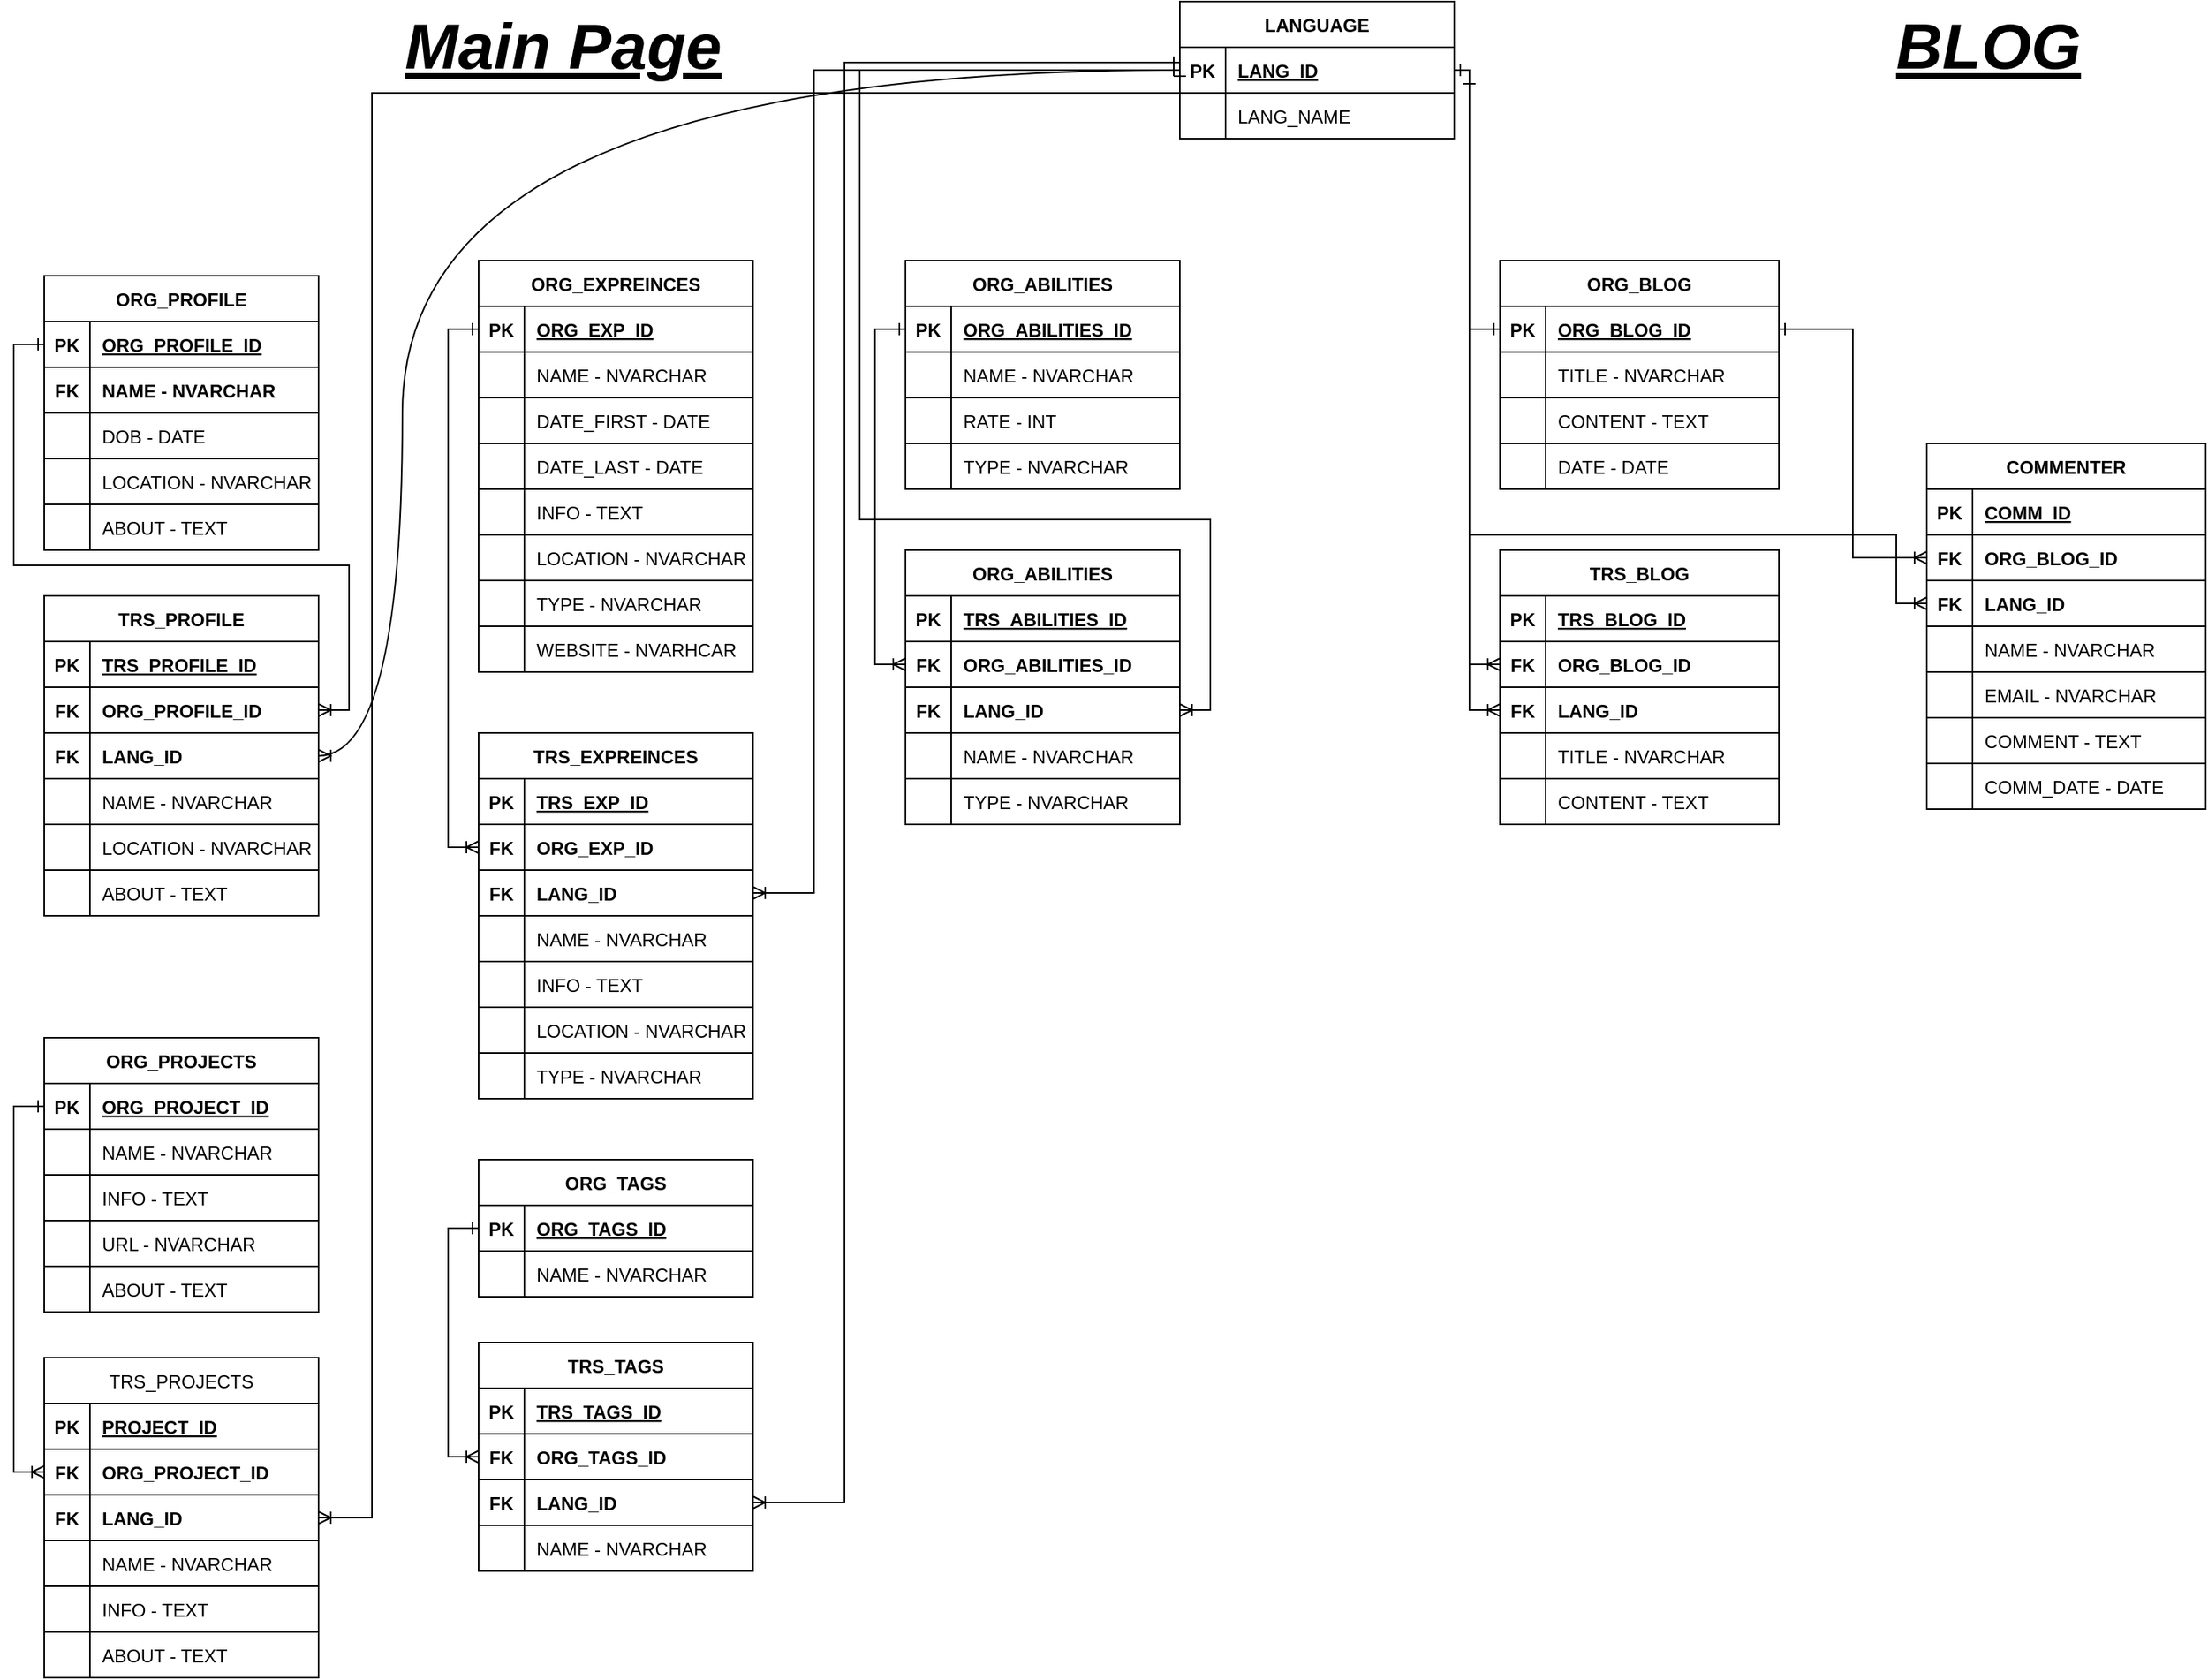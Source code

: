 <mxfile version="15.0.6" type="github">
  <diagram id="R2lEEEUBdFMjLlhIrx00" name="Page-1">
    <mxGraphModel dx="1160" dy="660" grid="1" gridSize="10" guides="1" tooltips="1" connect="1" arrows="1" fold="1" page="1" pageScale="1" pageWidth="850" pageHeight="1100" math="0" shadow="0" extFonts="Permanent Marker^https://fonts.googleapis.com/css?family=Permanent+Marker">
      <root>
        <mxCell id="0" />
        <mxCell id="1" parent="0" />
        <mxCell id="ufYMYRmRnnJekxyFTIQx-10" value="Main Page" style="text;html=1;resizable=0;autosize=1;align=center;verticalAlign=middle;points=[];fillColor=none;strokeColor=none;rounded=0;fontSize=42;fontStyle=7" parent="1" vertex="1">
          <mxGeometry x="265" y="40" width="220" height="60" as="geometry" />
        </mxCell>
        <mxCell id="ufYMYRmRnnJekxyFTIQx-11" value="ORG_PROFILE" style="shape=table;startSize=30;container=1;collapsible=1;childLayout=tableLayout;fixedRows=1;rowLines=1;fontStyle=1;align=center;resizeLast=1;fontSize=12;resizeHeight=1;resizeWidth=1;" parent="1" vertex="1">
          <mxGeometry x="35" y="220" width="180" height="180" as="geometry">
            <mxRectangle x="90" y="120" width="90" height="30" as="alternateBounds" />
          </mxGeometry>
        </mxCell>
        <mxCell id="ufYMYRmRnnJekxyFTIQx-12" value="" style="shape=partialRectangle;collapsible=0;dropTarget=0;pointerEvents=0;fillColor=none;top=0;left=0;bottom=1;right=0;points=[[0,0.5],[1,0.5]];portConstraint=eastwest;" parent="ufYMYRmRnnJekxyFTIQx-11" vertex="1">
          <mxGeometry y="30" width="180" height="30" as="geometry" />
        </mxCell>
        <mxCell id="ufYMYRmRnnJekxyFTIQx-13" value="PK" style="shape=partialRectangle;connectable=0;fillColor=none;top=0;left=0;bottom=0;right=0;fontStyle=1;overflow=hidden;" parent="ufYMYRmRnnJekxyFTIQx-12" vertex="1">
          <mxGeometry width="30" height="30" as="geometry" />
        </mxCell>
        <mxCell id="ufYMYRmRnnJekxyFTIQx-14" value="ORG_PROFILE_ID" style="shape=partialRectangle;connectable=0;fillColor=none;top=0;left=0;bottom=0;right=0;align=left;spacingLeft=6;fontStyle=5;overflow=hidden;" parent="ufYMYRmRnnJekxyFTIQx-12" vertex="1">
          <mxGeometry x="30" width="150" height="30" as="geometry" />
        </mxCell>
        <mxCell id="ufYMYRmRnnJekxyFTIQx-15" value="" style="shape=partialRectangle;collapsible=0;dropTarget=0;pointerEvents=0;fillColor=none;top=0;left=0;bottom=0;right=0;points=[[0,0.5],[1,0.5]];portConstraint=eastwest;fontStyle=1" parent="ufYMYRmRnnJekxyFTIQx-11" vertex="1">
          <mxGeometry y="60" width="180" height="30" as="geometry" />
        </mxCell>
        <mxCell id="ufYMYRmRnnJekxyFTIQx-16" value="FK" style="shape=partialRectangle;connectable=0;fillColor=none;top=0;left=0;bottom=0;right=0;editable=1;overflow=hidden;fontStyle=1" parent="ufYMYRmRnnJekxyFTIQx-15" vertex="1">
          <mxGeometry width="30" height="30" as="geometry" />
        </mxCell>
        <mxCell id="ufYMYRmRnnJekxyFTIQx-17" value="NAME - NVARCHAR" style="shape=partialRectangle;connectable=0;fillColor=none;top=0;left=0;bottom=0;right=0;align=left;spacingLeft=6;overflow=hidden;fontStyle=1" parent="ufYMYRmRnnJekxyFTIQx-15" vertex="1">
          <mxGeometry x="30" width="150" height="30" as="geometry" />
        </mxCell>
        <mxCell id="ufYMYRmRnnJekxyFTIQx-18" value="" style="shape=partialRectangle;collapsible=0;dropTarget=0;pointerEvents=0;fillColor=none;top=0;left=0;bottom=0;right=0;points=[[0,0.5],[1,0.5]];portConstraint=eastwest;" parent="ufYMYRmRnnJekxyFTIQx-11" vertex="1">
          <mxGeometry y="90" width="180" height="30" as="geometry" />
        </mxCell>
        <mxCell id="ufYMYRmRnnJekxyFTIQx-19" value="" style="shape=partialRectangle;connectable=0;fillColor=none;top=0;left=0;bottom=0;right=0;editable=1;overflow=hidden;" parent="ufYMYRmRnnJekxyFTIQx-18" vertex="1">
          <mxGeometry width="30" height="30" as="geometry" />
        </mxCell>
        <mxCell id="ufYMYRmRnnJekxyFTIQx-20" value="DOB - DATE" style="shape=partialRectangle;connectable=0;fillColor=none;top=0;left=0;bottom=0;right=0;align=left;spacingLeft=6;overflow=hidden;" parent="ufYMYRmRnnJekxyFTIQx-18" vertex="1">
          <mxGeometry x="30" width="150" height="30" as="geometry" />
        </mxCell>
        <mxCell id="ufYMYRmRnnJekxyFTIQx-21" value="" style="shape=partialRectangle;collapsible=0;dropTarget=0;pointerEvents=0;fillColor=none;top=0;left=0;bottom=0;right=0;points=[[0,0.5],[1,0.5]];portConstraint=eastwest;" parent="ufYMYRmRnnJekxyFTIQx-11" vertex="1">
          <mxGeometry y="120" width="180" height="30" as="geometry" />
        </mxCell>
        <mxCell id="ufYMYRmRnnJekxyFTIQx-22" value="" style="shape=partialRectangle;connectable=0;fillColor=none;top=0;left=0;bottom=0;right=0;editable=1;overflow=hidden;" parent="ufYMYRmRnnJekxyFTIQx-21" vertex="1">
          <mxGeometry width="30" height="30" as="geometry" />
        </mxCell>
        <mxCell id="ufYMYRmRnnJekxyFTIQx-23" value="LOCATION - NVARCHAR" style="shape=partialRectangle;connectable=0;fillColor=none;top=0;left=0;bottom=0;right=0;align=left;spacingLeft=6;overflow=hidden;" parent="ufYMYRmRnnJekxyFTIQx-21" vertex="1">
          <mxGeometry x="30" width="150" height="30" as="geometry" />
        </mxCell>
        <mxCell id="ufYMYRmRnnJekxyFTIQx-27" value="" style="shape=partialRectangle;collapsible=0;dropTarget=0;pointerEvents=0;fillColor=none;top=0;left=0;bottom=0;right=0;points=[[0,0.5],[1,0.5]];portConstraint=eastwest;fontSize=12;" parent="ufYMYRmRnnJekxyFTIQx-11" vertex="1">
          <mxGeometry y="150" width="180" height="30" as="geometry" />
        </mxCell>
        <mxCell id="ufYMYRmRnnJekxyFTIQx-28" value="" style="shape=partialRectangle;connectable=0;fillColor=none;top=0;left=0;bottom=0;right=0;editable=1;overflow=hidden;" parent="ufYMYRmRnnJekxyFTIQx-27" vertex="1">
          <mxGeometry width="30" height="30" as="geometry" />
        </mxCell>
        <mxCell id="ufYMYRmRnnJekxyFTIQx-29" value="ABOUT - TEXT" style="shape=partialRectangle;connectable=0;fillColor=none;top=0;left=0;bottom=0;right=0;align=left;spacingLeft=6;overflow=hidden;" parent="ufYMYRmRnnJekxyFTIQx-27" vertex="1">
          <mxGeometry x="30" width="150" height="30" as="geometry" />
        </mxCell>
        <mxCell id="ufYMYRmRnnJekxyFTIQx-31" value="ORG_EXPREINCES" style="shape=table;startSize=30;container=1;collapsible=1;childLayout=tableLayout;fixedRows=1;rowLines=1;fontStyle=1;align=center;resizeLast=1;fontSize=12;resizeHeight=1;resizeWidth=1;" parent="1" vertex="1">
          <mxGeometry x="320" y="210" width="180" height="270" as="geometry">
            <mxRectangle x="90" y="120" width="90" height="30" as="alternateBounds" />
          </mxGeometry>
        </mxCell>
        <mxCell id="ufYMYRmRnnJekxyFTIQx-32" value="" style="shape=partialRectangle;collapsible=0;dropTarget=0;pointerEvents=0;fillColor=none;top=0;left=0;bottom=1;right=0;points=[[0,0.5],[1,0.5]];portConstraint=eastwest;" parent="ufYMYRmRnnJekxyFTIQx-31" vertex="1">
          <mxGeometry y="30" width="180" height="30" as="geometry" />
        </mxCell>
        <mxCell id="ufYMYRmRnnJekxyFTIQx-33" value="PK" style="shape=partialRectangle;connectable=0;fillColor=none;top=0;left=0;bottom=0;right=0;fontStyle=1;overflow=hidden;" parent="ufYMYRmRnnJekxyFTIQx-32" vertex="1">
          <mxGeometry width="30" height="30" as="geometry" />
        </mxCell>
        <mxCell id="ufYMYRmRnnJekxyFTIQx-34" value="ORG_EXP_ID" style="shape=partialRectangle;connectable=0;fillColor=none;top=0;left=0;bottom=0;right=0;align=left;spacingLeft=6;fontStyle=5;overflow=hidden;" parent="ufYMYRmRnnJekxyFTIQx-32" vertex="1">
          <mxGeometry x="30" width="150" height="30" as="geometry" />
        </mxCell>
        <mxCell id="ufYMYRmRnnJekxyFTIQx-35" value="" style="shape=partialRectangle;collapsible=0;dropTarget=0;pointerEvents=0;fillColor=none;top=0;left=0;bottom=0;right=0;points=[[0,0.5],[1,0.5]];portConstraint=eastwest;fontStyle=1" parent="ufYMYRmRnnJekxyFTIQx-31" vertex="1">
          <mxGeometry y="60" width="180" height="30" as="geometry" />
        </mxCell>
        <mxCell id="ufYMYRmRnnJekxyFTIQx-36" value="" style="shape=partialRectangle;connectable=0;fillColor=none;top=0;left=0;bottom=0;right=0;editable=1;overflow=hidden;" parent="ufYMYRmRnnJekxyFTIQx-35" vertex="1">
          <mxGeometry width="30" height="30" as="geometry" />
        </mxCell>
        <mxCell id="ufYMYRmRnnJekxyFTIQx-37" value="NAME - NVARCHAR" style="shape=partialRectangle;connectable=0;fillColor=none;top=0;left=0;bottom=0;right=0;align=left;spacingLeft=6;overflow=hidden;fontStyle=0" parent="ufYMYRmRnnJekxyFTIQx-35" vertex="1">
          <mxGeometry x="30" width="150" height="30" as="geometry" />
        </mxCell>
        <mxCell id="ufYMYRmRnnJekxyFTIQx-38" value="" style="shape=partialRectangle;collapsible=0;dropTarget=0;pointerEvents=0;fillColor=none;top=0;left=0;bottom=0;right=0;points=[[0,0.5],[1,0.5]];portConstraint=eastwest;" parent="ufYMYRmRnnJekxyFTIQx-31" vertex="1">
          <mxGeometry y="90" width="180" height="30" as="geometry" />
        </mxCell>
        <mxCell id="ufYMYRmRnnJekxyFTIQx-39" value="" style="shape=partialRectangle;connectable=0;fillColor=none;top=0;left=0;bottom=0;right=0;editable=1;overflow=hidden;" parent="ufYMYRmRnnJekxyFTIQx-38" vertex="1">
          <mxGeometry width="30" height="30" as="geometry" />
        </mxCell>
        <mxCell id="ufYMYRmRnnJekxyFTIQx-40" value="DATE_FIRST - DATE" style="shape=partialRectangle;connectable=0;fillColor=none;top=0;left=0;bottom=0;right=0;align=left;spacingLeft=6;overflow=hidden;" parent="ufYMYRmRnnJekxyFTIQx-38" vertex="1">
          <mxGeometry x="30" width="150" height="30" as="geometry" />
        </mxCell>
        <mxCell id="ufYMYRmRnnJekxyFTIQx-41" value="" style="shape=partialRectangle;collapsible=0;dropTarget=0;pointerEvents=0;fillColor=none;top=0;left=0;bottom=0;right=0;points=[[0,0.5],[1,0.5]];portConstraint=eastwest;" parent="ufYMYRmRnnJekxyFTIQx-31" vertex="1">
          <mxGeometry y="120" width="180" height="30" as="geometry" />
        </mxCell>
        <mxCell id="ufYMYRmRnnJekxyFTIQx-42" value="" style="shape=partialRectangle;connectable=0;fillColor=none;top=0;left=0;bottom=0;right=0;editable=1;overflow=hidden;" parent="ufYMYRmRnnJekxyFTIQx-41" vertex="1">
          <mxGeometry width="30" height="30" as="geometry" />
        </mxCell>
        <mxCell id="ufYMYRmRnnJekxyFTIQx-43" value="DATE_LAST - DATE" style="shape=partialRectangle;connectable=0;fillColor=none;top=0;left=0;bottom=0;right=0;align=left;spacingLeft=6;overflow=hidden;" parent="ufYMYRmRnnJekxyFTIQx-41" vertex="1">
          <mxGeometry x="30" width="150" height="30" as="geometry" />
        </mxCell>
        <mxCell id="ufYMYRmRnnJekxyFTIQx-47" value="" style="shape=partialRectangle;collapsible=0;dropTarget=0;pointerEvents=0;fillColor=none;top=0;left=0;bottom=0;right=0;points=[[0,0.5],[1,0.5]];portConstraint=eastwest;fontSize=12;" parent="ufYMYRmRnnJekxyFTIQx-31" vertex="1">
          <mxGeometry y="150" width="180" height="30" as="geometry" />
        </mxCell>
        <mxCell id="ufYMYRmRnnJekxyFTIQx-48" value="" style="shape=partialRectangle;connectable=0;fillColor=none;top=0;left=0;bottom=0;right=0;editable=1;overflow=hidden;" parent="ufYMYRmRnnJekxyFTIQx-47" vertex="1">
          <mxGeometry width="30" height="30" as="geometry" />
        </mxCell>
        <mxCell id="ufYMYRmRnnJekxyFTIQx-49" value="INFO - TEXT" style="shape=partialRectangle;connectable=0;fillColor=none;top=0;left=0;bottom=0;right=0;align=left;spacingLeft=6;overflow=hidden;" parent="ufYMYRmRnnJekxyFTIQx-47" vertex="1">
          <mxGeometry x="30" width="150" height="30" as="geometry" />
        </mxCell>
        <mxCell id="ufYMYRmRnnJekxyFTIQx-44" value="" style="shape=partialRectangle;collapsible=0;dropTarget=0;pointerEvents=0;fillColor=none;top=0;left=0;bottom=0;right=0;points=[[0,0.5],[1,0.5]];portConstraint=eastwest;fontSize=12;" parent="ufYMYRmRnnJekxyFTIQx-31" vertex="1">
          <mxGeometry y="180" width="180" height="30" as="geometry" />
        </mxCell>
        <mxCell id="ufYMYRmRnnJekxyFTIQx-45" value="" style="shape=partialRectangle;connectable=0;fillColor=none;top=0;left=0;bottom=0;right=0;editable=1;overflow=hidden;" parent="ufYMYRmRnnJekxyFTIQx-44" vertex="1">
          <mxGeometry width="30" height="30" as="geometry" />
        </mxCell>
        <mxCell id="ufYMYRmRnnJekxyFTIQx-46" value="LOCATION - NVARCHAR" style="shape=partialRectangle;connectable=0;fillColor=none;top=0;left=0;bottom=0;right=0;align=left;spacingLeft=6;overflow=hidden;" parent="ufYMYRmRnnJekxyFTIQx-44" vertex="1">
          <mxGeometry x="30" width="150" height="30" as="geometry" />
        </mxCell>
        <mxCell id="ufYMYRmRnnJekxyFTIQx-50" value="" style="shape=partialRectangle;collapsible=0;dropTarget=0;pointerEvents=0;fillColor=none;top=0;left=0;bottom=0;right=0;points=[[0,0.5],[1,0.5]];portConstraint=eastwest;fontSize=12;" parent="ufYMYRmRnnJekxyFTIQx-31" vertex="1">
          <mxGeometry y="210" width="180" height="30" as="geometry" />
        </mxCell>
        <mxCell id="ufYMYRmRnnJekxyFTIQx-51" value="" style="shape=partialRectangle;connectable=0;fillColor=none;top=0;left=0;bottom=0;right=0;editable=1;overflow=hidden;" parent="ufYMYRmRnnJekxyFTIQx-50" vertex="1">
          <mxGeometry width="30" height="30" as="geometry" />
        </mxCell>
        <mxCell id="ufYMYRmRnnJekxyFTIQx-52" value="TYPE - NVARCHAR" style="shape=partialRectangle;connectable=0;fillColor=none;top=0;left=0;bottom=0;right=0;align=left;spacingLeft=6;overflow=hidden;" parent="ufYMYRmRnnJekxyFTIQx-50" vertex="1">
          <mxGeometry x="30" width="150" height="30" as="geometry" />
        </mxCell>
        <mxCell id="ufYMYRmRnnJekxyFTIQx-53" value="" style="shape=partialRectangle;collapsible=0;dropTarget=0;pointerEvents=0;fillColor=none;top=0;left=0;bottom=0;right=0;points=[[0,0.5],[1,0.5]];portConstraint=eastwest;fontSize=12;" parent="ufYMYRmRnnJekxyFTIQx-31" vertex="1">
          <mxGeometry y="240" width="180" height="30" as="geometry" />
        </mxCell>
        <mxCell id="ufYMYRmRnnJekxyFTIQx-54" value="" style="shape=partialRectangle;connectable=0;fillColor=none;top=0;left=0;bottom=0;right=0;editable=1;overflow=hidden;" parent="ufYMYRmRnnJekxyFTIQx-53" vertex="1">
          <mxGeometry width="30" height="30" as="geometry" />
        </mxCell>
        <mxCell id="ufYMYRmRnnJekxyFTIQx-55" value="WEBSITE - NVARHCAR" style="shape=partialRectangle;connectable=0;fillColor=none;top=0;left=0;bottom=0;right=0;align=left;spacingLeft=6;overflow=hidden;" parent="ufYMYRmRnnJekxyFTIQx-53" vertex="1">
          <mxGeometry x="30" width="150" height="30" as="geometry" />
        </mxCell>
        <mxCell id="ufYMYRmRnnJekxyFTIQx-56" value="ORG_ABILITIES" style="shape=table;startSize=30;container=1;collapsible=1;childLayout=tableLayout;fixedRows=1;rowLines=1;fontStyle=1;align=center;resizeLast=1;fontSize=12;resizeHeight=1;resizeWidth=1;" parent="1" vertex="1">
          <mxGeometry x="600" y="210" width="180" height="150" as="geometry">
            <mxRectangle x="90" y="120" width="90" height="30" as="alternateBounds" />
          </mxGeometry>
        </mxCell>
        <mxCell id="ufYMYRmRnnJekxyFTIQx-57" value="" style="shape=partialRectangle;collapsible=0;dropTarget=0;pointerEvents=0;fillColor=none;top=0;left=0;bottom=1;right=0;points=[[0,0.5],[1,0.5]];portConstraint=eastwest;" parent="ufYMYRmRnnJekxyFTIQx-56" vertex="1">
          <mxGeometry y="30" width="180" height="30" as="geometry" />
        </mxCell>
        <mxCell id="ufYMYRmRnnJekxyFTIQx-58" value="PK" style="shape=partialRectangle;connectable=0;fillColor=none;top=0;left=0;bottom=0;right=0;fontStyle=1;overflow=hidden;" parent="ufYMYRmRnnJekxyFTIQx-57" vertex="1">
          <mxGeometry width="30" height="30" as="geometry" />
        </mxCell>
        <mxCell id="ufYMYRmRnnJekxyFTIQx-59" value="ORG_ABILITIES_ID" style="shape=partialRectangle;connectable=0;fillColor=none;top=0;left=0;bottom=0;right=0;align=left;spacingLeft=6;fontStyle=5;overflow=hidden;" parent="ufYMYRmRnnJekxyFTIQx-57" vertex="1">
          <mxGeometry x="30" width="150" height="30" as="geometry" />
        </mxCell>
        <mxCell id="ufYMYRmRnnJekxyFTIQx-60" value="" style="shape=partialRectangle;collapsible=0;dropTarget=0;pointerEvents=0;fillColor=none;top=0;left=0;bottom=0;right=0;points=[[0,0.5],[1,0.5]];portConstraint=eastwest;fontStyle=1" parent="ufYMYRmRnnJekxyFTIQx-56" vertex="1">
          <mxGeometry y="60" width="180" height="30" as="geometry" />
        </mxCell>
        <mxCell id="ufYMYRmRnnJekxyFTIQx-61" value="" style="shape=partialRectangle;connectable=0;fillColor=none;top=0;left=0;bottom=0;right=0;editable=1;overflow=hidden;" parent="ufYMYRmRnnJekxyFTIQx-60" vertex="1">
          <mxGeometry width="30" height="30" as="geometry" />
        </mxCell>
        <mxCell id="ufYMYRmRnnJekxyFTIQx-62" value="NAME - NVARCHAR" style="shape=partialRectangle;connectable=0;fillColor=none;top=0;left=0;bottom=0;right=0;align=left;spacingLeft=6;overflow=hidden;fontStyle=0" parent="ufYMYRmRnnJekxyFTIQx-60" vertex="1">
          <mxGeometry x="30" width="150" height="30" as="geometry" />
        </mxCell>
        <mxCell id="ufYMYRmRnnJekxyFTIQx-63" value="" style="shape=partialRectangle;collapsible=0;dropTarget=0;pointerEvents=0;fillColor=none;top=0;left=0;bottom=0;right=0;points=[[0,0.5],[1,0.5]];portConstraint=eastwest;" parent="ufYMYRmRnnJekxyFTIQx-56" vertex="1">
          <mxGeometry y="90" width="180" height="30" as="geometry" />
        </mxCell>
        <mxCell id="ufYMYRmRnnJekxyFTIQx-64" value="" style="shape=partialRectangle;connectable=0;fillColor=none;top=0;left=0;bottom=0;right=0;editable=1;overflow=hidden;" parent="ufYMYRmRnnJekxyFTIQx-63" vertex="1">
          <mxGeometry width="30" height="30" as="geometry" />
        </mxCell>
        <mxCell id="ufYMYRmRnnJekxyFTIQx-65" value="RATE - INT" style="shape=partialRectangle;connectable=0;fillColor=none;top=0;left=0;bottom=0;right=0;align=left;spacingLeft=6;overflow=hidden;" parent="ufYMYRmRnnJekxyFTIQx-63" vertex="1">
          <mxGeometry x="30" width="150" height="30" as="geometry" />
        </mxCell>
        <mxCell id="ufYMYRmRnnJekxyFTIQx-81" value="" style="shape=partialRectangle;collapsible=0;dropTarget=0;pointerEvents=0;fillColor=none;top=0;left=0;bottom=0;right=0;points=[[0,0.5],[1,0.5]];portConstraint=eastwest;fontSize=12;" parent="ufYMYRmRnnJekxyFTIQx-56" vertex="1">
          <mxGeometry y="120" width="180" height="30" as="geometry" />
        </mxCell>
        <mxCell id="ufYMYRmRnnJekxyFTIQx-82" value="" style="shape=partialRectangle;connectable=0;fillColor=none;top=0;left=0;bottom=0;right=0;editable=1;overflow=hidden;" parent="ufYMYRmRnnJekxyFTIQx-81" vertex="1">
          <mxGeometry width="30" height="30" as="geometry" />
        </mxCell>
        <mxCell id="ufYMYRmRnnJekxyFTIQx-83" value="TYPE - NVARCHAR" style="shape=partialRectangle;connectable=0;fillColor=none;top=0;left=0;bottom=0;right=0;align=left;spacingLeft=6;overflow=hidden;" parent="ufYMYRmRnnJekxyFTIQx-81" vertex="1">
          <mxGeometry x="30" width="150" height="30" as="geometry" />
        </mxCell>
        <mxCell id="ufYMYRmRnnJekxyFTIQx-86" value="ORG_PROJECTS" style="shape=table;startSize=30;container=1;collapsible=1;childLayout=tableLayout;fixedRows=1;rowLines=1;fontStyle=1;align=center;resizeLast=1;fontSize=12;resizeHeight=1;resizeWidth=1;" parent="1" vertex="1">
          <mxGeometry x="35" y="720" width="180" height="180" as="geometry">
            <mxRectangle x="90" y="120" width="90" height="30" as="alternateBounds" />
          </mxGeometry>
        </mxCell>
        <mxCell id="ufYMYRmRnnJekxyFTIQx-87" value="" style="shape=partialRectangle;collapsible=0;dropTarget=0;pointerEvents=0;fillColor=none;top=0;left=0;bottom=1;right=0;points=[[0,0.5],[1,0.5]];portConstraint=eastwest;" parent="ufYMYRmRnnJekxyFTIQx-86" vertex="1">
          <mxGeometry y="30" width="180" height="30" as="geometry" />
        </mxCell>
        <mxCell id="ufYMYRmRnnJekxyFTIQx-88" value="PK" style="shape=partialRectangle;connectable=0;fillColor=none;top=0;left=0;bottom=0;right=0;fontStyle=1;overflow=hidden;" parent="ufYMYRmRnnJekxyFTIQx-87" vertex="1">
          <mxGeometry width="30" height="30" as="geometry" />
        </mxCell>
        <mxCell id="ufYMYRmRnnJekxyFTIQx-89" value="ORG_PROJECT_ID" style="shape=partialRectangle;connectable=0;fillColor=none;top=0;left=0;bottom=0;right=0;align=left;spacingLeft=6;fontStyle=5;overflow=hidden;" parent="ufYMYRmRnnJekxyFTIQx-87" vertex="1">
          <mxGeometry x="30" width="150" height="30" as="geometry" />
        </mxCell>
        <mxCell id="ufYMYRmRnnJekxyFTIQx-90" value="" style="shape=partialRectangle;collapsible=0;dropTarget=0;pointerEvents=0;fillColor=none;top=0;left=0;bottom=0;right=0;points=[[0,0.5],[1,0.5]];portConstraint=eastwest;fontStyle=1" parent="ufYMYRmRnnJekxyFTIQx-86" vertex="1">
          <mxGeometry y="60" width="180" height="30" as="geometry" />
        </mxCell>
        <mxCell id="ufYMYRmRnnJekxyFTIQx-91" value="" style="shape=partialRectangle;connectable=0;fillColor=none;top=0;left=0;bottom=0;right=0;editable=1;overflow=hidden;" parent="ufYMYRmRnnJekxyFTIQx-90" vertex="1">
          <mxGeometry width="30" height="30" as="geometry" />
        </mxCell>
        <mxCell id="ufYMYRmRnnJekxyFTIQx-92" value="NAME - NVARCHAR" style="shape=partialRectangle;connectable=0;fillColor=none;top=0;left=0;bottom=0;right=0;align=left;spacingLeft=6;overflow=hidden;fontStyle=0" parent="ufYMYRmRnnJekxyFTIQx-90" vertex="1">
          <mxGeometry x="30" width="150" height="30" as="geometry" />
        </mxCell>
        <mxCell id="ufYMYRmRnnJekxyFTIQx-93" value="" style="shape=partialRectangle;collapsible=0;dropTarget=0;pointerEvents=0;fillColor=none;top=0;left=0;bottom=0;right=0;points=[[0,0.5],[1,0.5]];portConstraint=eastwest;" parent="ufYMYRmRnnJekxyFTIQx-86" vertex="1">
          <mxGeometry y="90" width="180" height="30" as="geometry" />
        </mxCell>
        <mxCell id="ufYMYRmRnnJekxyFTIQx-94" value="" style="shape=partialRectangle;connectable=0;fillColor=none;top=0;left=0;bottom=0;right=0;editable=1;overflow=hidden;" parent="ufYMYRmRnnJekxyFTIQx-93" vertex="1">
          <mxGeometry width="30" height="30" as="geometry" />
        </mxCell>
        <mxCell id="ufYMYRmRnnJekxyFTIQx-95" value="INFO - TEXT" style="shape=partialRectangle;connectable=0;fillColor=none;top=0;left=0;bottom=0;right=0;align=left;spacingLeft=6;overflow=hidden;" parent="ufYMYRmRnnJekxyFTIQx-93" vertex="1">
          <mxGeometry x="30" width="150" height="30" as="geometry" />
        </mxCell>
        <mxCell id="ufYMYRmRnnJekxyFTIQx-96" value="" style="shape=partialRectangle;collapsible=0;dropTarget=0;pointerEvents=0;fillColor=none;top=0;left=0;bottom=0;right=0;points=[[0,0.5],[1,0.5]];portConstraint=eastwest;" parent="ufYMYRmRnnJekxyFTIQx-86" vertex="1">
          <mxGeometry y="120" width="180" height="30" as="geometry" />
        </mxCell>
        <mxCell id="ufYMYRmRnnJekxyFTIQx-97" value="" style="shape=partialRectangle;connectable=0;fillColor=none;top=0;left=0;bottom=0;right=0;editable=1;overflow=hidden;" parent="ufYMYRmRnnJekxyFTIQx-96" vertex="1">
          <mxGeometry width="30" height="30" as="geometry" />
        </mxCell>
        <mxCell id="ufYMYRmRnnJekxyFTIQx-98" value="URL - NVARCHAR" style="shape=partialRectangle;connectable=0;fillColor=none;top=0;left=0;bottom=0;right=0;align=left;spacingLeft=6;overflow=hidden;" parent="ufYMYRmRnnJekxyFTIQx-96" vertex="1">
          <mxGeometry x="30" width="150" height="30" as="geometry" />
        </mxCell>
        <mxCell id="ufYMYRmRnnJekxyFTIQx-99" value="" style="shape=partialRectangle;collapsible=0;dropTarget=0;pointerEvents=0;fillColor=none;top=0;left=0;bottom=0;right=0;points=[[0,0.5],[1,0.5]];portConstraint=eastwest;fontSize=12;" parent="ufYMYRmRnnJekxyFTIQx-86" vertex="1">
          <mxGeometry y="150" width="180" height="30" as="geometry" />
        </mxCell>
        <mxCell id="ufYMYRmRnnJekxyFTIQx-100" value="" style="shape=partialRectangle;connectable=0;fillColor=none;top=0;left=0;bottom=0;right=0;editable=1;overflow=hidden;" parent="ufYMYRmRnnJekxyFTIQx-99" vertex="1">
          <mxGeometry width="30" height="30" as="geometry" />
        </mxCell>
        <mxCell id="ufYMYRmRnnJekxyFTIQx-101" value="ABOUT - TEXT" style="shape=partialRectangle;connectable=0;fillColor=none;top=0;left=0;bottom=0;right=0;align=left;spacingLeft=6;overflow=hidden;" parent="ufYMYRmRnnJekxyFTIQx-99" vertex="1">
          <mxGeometry x="30" width="150" height="30" as="geometry" />
        </mxCell>
        <mxCell id="ufYMYRmRnnJekxyFTIQx-102" value="ORG_TAGS" style="shape=table;startSize=30;container=1;collapsible=1;childLayout=tableLayout;fixedRows=1;rowLines=1;fontStyle=1;align=center;resizeLast=1;fontSize=12;resizeHeight=1;resizeWidth=1;" parent="1" vertex="1">
          <mxGeometry x="320" y="800" width="180" height="90" as="geometry">
            <mxRectangle x="90" y="120" width="90" height="30" as="alternateBounds" />
          </mxGeometry>
        </mxCell>
        <mxCell id="ufYMYRmRnnJekxyFTIQx-103" value="" style="shape=partialRectangle;collapsible=0;dropTarget=0;pointerEvents=0;fillColor=none;top=0;left=0;bottom=1;right=0;points=[[0,0.5],[1,0.5]];portConstraint=eastwest;" parent="ufYMYRmRnnJekxyFTIQx-102" vertex="1">
          <mxGeometry y="30" width="180" height="30" as="geometry" />
        </mxCell>
        <mxCell id="ufYMYRmRnnJekxyFTIQx-104" value="PK" style="shape=partialRectangle;connectable=0;fillColor=none;top=0;left=0;bottom=0;right=0;fontStyle=1;overflow=hidden;" parent="ufYMYRmRnnJekxyFTIQx-103" vertex="1">
          <mxGeometry width="30" height="30" as="geometry" />
        </mxCell>
        <mxCell id="ufYMYRmRnnJekxyFTIQx-105" value="ORG_TAGS_ID" style="shape=partialRectangle;connectable=0;fillColor=none;top=0;left=0;bottom=0;right=0;align=left;spacingLeft=6;fontStyle=5;overflow=hidden;" parent="ufYMYRmRnnJekxyFTIQx-103" vertex="1">
          <mxGeometry x="30" width="150" height="30" as="geometry" />
        </mxCell>
        <mxCell id="ufYMYRmRnnJekxyFTIQx-106" value="" style="shape=partialRectangle;collapsible=0;dropTarget=0;pointerEvents=0;fillColor=none;top=0;left=0;bottom=0;right=0;points=[[0,0.5],[1,0.5]];portConstraint=eastwest;fontStyle=1" parent="ufYMYRmRnnJekxyFTIQx-102" vertex="1">
          <mxGeometry y="60" width="180" height="30" as="geometry" />
        </mxCell>
        <mxCell id="ufYMYRmRnnJekxyFTIQx-107" value="" style="shape=partialRectangle;connectable=0;fillColor=none;top=0;left=0;bottom=0;right=0;editable=1;overflow=hidden;" parent="ufYMYRmRnnJekxyFTIQx-106" vertex="1">
          <mxGeometry width="30" height="30" as="geometry" />
        </mxCell>
        <mxCell id="ufYMYRmRnnJekxyFTIQx-108" value="NAME - NVARCHAR" style="shape=partialRectangle;connectable=0;fillColor=none;top=0;left=0;bottom=0;right=0;align=left;spacingLeft=6;overflow=hidden;fontStyle=0" parent="ufYMYRmRnnJekxyFTIQx-106" vertex="1">
          <mxGeometry x="30" width="150" height="30" as="geometry" />
        </mxCell>
        <mxCell id="ufYMYRmRnnJekxyFTIQx-120" value="BLOG" style="text;html=1;resizable=0;autosize=1;align=center;verticalAlign=middle;points=[];fillColor=none;strokeColor=none;rounded=0;fontSize=42;fontStyle=7" parent="1" vertex="1">
          <mxGeometry x="1240" y="40" width="140" height="60" as="geometry" />
        </mxCell>
        <mxCell id="ufYMYRmRnnJekxyFTIQx-121" value="TRS_BLOG" style="shape=table;startSize=30;container=1;collapsible=1;childLayout=tableLayout;fixedRows=1;rowLines=1;fontStyle=1;align=center;resizeLast=1;fontSize=12;resizeHeight=1;resizeWidth=1;" parent="1" vertex="1">
          <mxGeometry x="990" y="400" width="183" height="180" as="geometry">
            <mxRectangle x="90" y="120" width="90" height="30" as="alternateBounds" />
          </mxGeometry>
        </mxCell>
        <mxCell id="ufYMYRmRnnJekxyFTIQx-122" value="" style="shape=partialRectangle;collapsible=0;dropTarget=0;pointerEvents=0;fillColor=none;top=0;left=0;bottom=1;right=0;points=[[0,0.5],[1,0.5]];portConstraint=eastwest;" parent="ufYMYRmRnnJekxyFTIQx-121" vertex="1">
          <mxGeometry y="30" width="183" height="30" as="geometry" />
        </mxCell>
        <mxCell id="ufYMYRmRnnJekxyFTIQx-123" value="PK" style="shape=partialRectangle;connectable=0;fillColor=none;top=0;left=0;bottom=0;right=0;fontStyle=1;overflow=hidden;" parent="ufYMYRmRnnJekxyFTIQx-122" vertex="1">
          <mxGeometry width="30" height="30" as="geometry" />
        </mxCell>
        <mxCell id="ufYMYRmRnnJekxyFTIQx-124" value="TRS_BLOG_ID" style="shape=partialRectangle;connectable=0;fillColor=none;top=0;left=0;bottom=0;right=0;align=left;spacingLeft=6;fontStyle=5;overflow=hidden;" parent="ufYMYRmRnnJekxyFTIQx-122" vertex="1">
          <mxGeometry x="30" width="153" height="30" as="geometry" />
        </mxCell>
        <mxCell id="H7VVB1WFf-RO7HYrWMsI-141" value="" style="shape=partialRectangle;collapsible=0;dropTarget=0;pointerEvents=0;fillColor=none;top=0;left=0;bottom=0;right=0;points=[[0,0.5],[1,0.5]];portConstraint=eastwest;" vertex="1" parent="ufYMYRmRnnJekxyFTIQx-121">
          <mxGeometry y="60" width="183" height="30" as="geometry" />
        </mxCell>
        <mxCell id="H7VVB1WFf-RO7HYrWMsI-142" value="FK" style="shape=partialRectangle;connectable=0;fillColor=none;top=0;left=0;bottom=0;right=0;editable=1;overflow=hidden;fontStyle=1" vertex="1" parent="H7VVB1WFf-RO7HYrWMsI-141">
          <mxGeometry width="30" height="30" as="geometry" />
        </mxCell>
        <mxCell id="H7VVB1WFf-RO7HYrWMsI-143" value="ORG_BLOG_ID" style="shape=partialRectangle;connectable=0;fillColor=none;top=0;left=0;bottom=0;right=0;align=left;spacingLeft=6;overflow=hidden;fontStyle=1" vertex="1" parent="H7VVB1WFf-RO7HYrWMsI-141">
          <mxGeometry x="30" width="153" height="30" as="geometry" />
        </mxCell>
        <mxCell id="H7VVB1WFf-RO7HYrWMsI-144" value="" style="shape=partialRectangle;collapsible=0;dropTarget=0;pointerEvents=0;fillColor=none;top=0;left=0;bottom=0;right=0;points=[[0,0.5],[1,0.5]];portConstraint=eastwest;" vertex="1" parent="ufYMYRmRnnJekxyFTIQx-121">
          <mxGeometry y="90" width="183" height="30" as="geometry" />
        </mxCell>
        <mxCell id="H7VVB1WFf-RO7HYrWMsI-145" value="FK" style="shape=partialRectangle;connectable=0;fillColor=none;top=0;left=0;bottom=0;right=0;editable=1;overflow=hidden;fontStyle=1" vertex="1" parent="H7VVB1WFf-RO7HYrWMsI-144">
          <mxGeometry width="30" height="30" as="geometry" />
        </mxCell>
        <mxCell id="H7VVB1WFf-RO7HYrWMsI-146" value="LANG_ID" style="shape=partialRectangle;connectable=0;fillColor=none;top=0;left=0;bottom=0;right=0;align=left;spacingLeft=6;overflow=hidden;fontStyle=1" vertex="1" parent="H7VVB1WFf-RO7HYrWMsI-144">
          <mxGeometry x="30" width="153" height="30" as="geometry" />
        </mxCell>
        <mxCell id="ufYMYRmRnnJekxyFTIQx-125" value="" style="shape=partialRectangle;collapsible=0;dropTarget=0;pointerEvents=0;fillColor=none;top=0;left=0;bottom=0;right=0;points=[[0,0.5],[1,0.5]];portConstraint=eastwest;fontStyle=1" parent="ufYMYRmRnnJekxyFTIQx-121" vertex="1">
          <mxGeometry y="120" width="183" height="30" as="geometry" />
        </mxCell>
        <mxCell id="ufYMYRmRnnJekxyFTIQx-126" value="" style="shape=partialRectangle;connectable=0;fillColor=none;top=0;left=0;bottom=0;right=0;editable=1;overflow=hidden;" parent="ufYMYRmRnnJekxyFTIQx-125" vertex="1">
          <mxGeometry width="30" height="30" as="geometry" />
        </mxCell>
        <mxCell id="ufYMYRmRnnJekxyFTIQx-127" value="TITLE - NVARCHAR" style="shape=partialRectangle;connectable=0;fillColor=none;top=0;left=0;bottom=0;right=0;align=left;spacingLeft=6;overflow=hidden;fontStyle=0" parent="ufYMYRmRnnJekxyFTIQx-125" vertex="1">
          <mxGeometry x="30" width="153" height="30" as="geometry" />
        </mxCell>
        <mxCell id="ufYMYRmRnnJekxyFTIQx-128" value="" style="shape=partialRectangle;collapsible=0;dropTarget=0;pointerEvents=0;fillColor=none;top=0;left=0;bottom=0;right=0;points=[[0,0.5],[1,0.5]];portConstraint=eastwest;" parent="ufYMYRmRnnJekxyFTIQx-121" vertex="1">
          <mxGeometry y="150" width="183" height="30" as="geometry" />
        </mxCell>
        <mxCell id="ufYMYRmRnnJekxyFTIQx-129" value="" style="shape=partialRectangle;connectable=0;fillColor=none;top=0;left=0;bottom=0;right=0;editable=1;overflow=hidden;" parent="ufYMYRmRnnJekxyFTIQx-128" vertex="1">
          <mxGeometry width="30" height="30" as="geometry" />
        </mxCell>
        <mxCell id="ufYMYRmRnnJekxyFTIQx-130" value="CONTENT - TEXT" style="shape=partialRectangle;connectable=0;fillColor=none;top=0;left=0;bottom=0;right=0;align=left;spacingLeft=6;overflow=hidden;" parent="ufYMYRmRnnJekxyFTIQx-128" vertex="1">
          <mxGeometry x="30" width="153" height="30" as="geometry" />
        </mxCell>
        <mxCell id="ufYMYRmRnnJekxyFTIQx-137" value="COMMENTER" style="shape=table;startSize=30;container=1;collapsible=1;childLayout=tableLayout;fixedRows=1;rowLines=1;fontStyle=1;align=center;resizeLast=1;fontSize=12;resizeHeight=1;resizeWidth=1;" parent="1" vertex="1">
          <mxGeometry x="1270" y="330" width="183" height="240" as="geometry">
            <mxRectangle x="90" y="120" width="90" height="30" as="alternateBounds" />
          </mxGeometry>
        </mxCell>
        <mxCell id="ufYMYRmRnnJekxyFTIQx-138" value="" style="shape=partialRectangle;collapsible=0;dropTarget=0;pointerEvents=0;fillColor=none;top=0;left=0;bottom=1;right=0;points=[[0,0.5],[1,0.5]];portConstraint=eastwest;" parent="ufYMYRmRnnJekxyFTIQx-137" vertex="1">
          <mxGeometry y="30" width="183" height="30" as="geometry" />
        </mxCell>
        <mxCell id="ufYMYRmRnnJekxyFTIQx-139" value="PK" style="shape=partialRectangle;connectable=0;fillColor=none;top=0;left=0;bottom=0;right=0;fontStyle=1;overflow=hidden;" parent="ufYMYRmRnnJekxyFTIQx-138" vertex="1">
          <mxGeometry width="30" height="30" as="geometry" />
        </mxCell>
        <mxCell id="ufYMYRmRnnJekxyFTIQx-140" value="COMM_ID" style="shape=partialRectangle;connectable=0;fillColor=none;top=0;left=0;bottom=0;right=0;align=left;spacingLeft=6;fontStyle=5;overflow=hidden;" parent="ufYMYRmRnnJekxyFTIQx-138" vertex="1">
          <mxGeometry x="30" width="153" height="30" as="geometry" />
        </mxCell>
        <mxCell id="ufYMYRmRnnJekxyFTIQx-158" value="" style="shape=partialRectangle;collapsible=0;dropTarget=0;pointerEvents=0;fillColor=none;top=0;left=0;bottom=0;right=0;points=[[0,0.5],[1,0.5]];portConstraint=eastwest;fontSize=12;" parent="ufYMYRmRnnJekxyFTIQx-137" vertex="1">
          <mxGeometry y="60" width="183" height="30" as="geometry" />
        </mxCell>
        <mxCell id="ufYMYRmRnnJekxyFTIQx-159" value="FK" style="shape=partialRectangle;connectable=0;fillColor=none;top=0;left=0;bottom=0;right=0;editable=1;overflow=hidden;fontStyle=1" parent="ufYMYRmRnnJekxyFTIQx-158" vertex="1">
          <mxGeometry width="30" height="30" as="geometry" />
        </mxCell>
        <mxCell id="ufYMYRmRnnJekxyFTIQx-160" value="ORG_BLOG_ID" style="shape=partialRectangle;connectable=0;fillColor=none;top=0;left=0;bottom=0;right=0;align=left;spacingLeft=6;overflow=hidden;fontStyle=1" parent="ufYMYRmRnnJekxyFTIQx-158" vertex="1">
          <mxGeometry x="30" width="153" height="30" as="geometry" />
        </mxCell>
        <mxCell id="ufYMYRmRnnJekxyFTIQx-175" value="" style="shape=partialRectangle;collapsible=0;dropTarget=0;pointerEvents=0;fillColor=none;top=0;left=0;bottom=0;right=0;points=[[0,0.5],[1,0.5]];portConstraint=eastwest;fontSize=12;" parent="ufYMYRmRnnJekxyFTIQx-137" vertex="1">
          <mxGeometry y="90" width="183" height="30" as="geometry" />
        </mxCell>
        <mxCell id="ufYMYRmRnnJekxyFTIQx-176" value="FK" style="shape=partialRectangle;connectable=0;fillColor=none;top=0;left=0;bottom=0;right=0;editable=1;overflow=hidden;fontStyle=1" parent="ufYMYRmRnnJekxyFTIQx-175" vertex="1">
          <mxGeometry width="30" height="30" as="geometry" />
        </mxCell>
        <mxCell id="ufYMYRmRnnJekxyFTIQx-177" value="LANG_ID " style="shape=partialRectangle;connectable=0;fillColor=none;top=0;left=0;bottom=0;right=0;align=left;spacingLeft=6;overflow=hidden;fontStyle=1" parent="ufYMYRmRnnJekxyFTIQx-175" vertex="1">
          <mxGeometry x="30" width="153" height="30" as="geometry" />
        </mxCell>
        <mxCell id="ufYMYRmRnnJekxyFTIQx-141" value="" style="shape=partialRectangle;collapsible=0;dropTarget=0;pointerEvents=0;fillColor=none;top=0;left=0;bottom=0;right=0;points=[[0,0.5],[1,0.5]];portConstraint=eastwest;fontStyle=1" parent="ufYMYRmRnnJekxyFTIQx-137" vertex="1">
          <mxGeometry y="120" width="183" height="30" as="geometry" />
        </mxCell>
        <mxCell id="ufYMYRmRnnJekxyFTIQx-142" value="" style="shape=partialRectangle;connectable=0;fillColor=none;top=0;left=0;bottom=0;right=0;editable=1;overflow=hidden;" parent="ufYMYRmRnnJekxyFTIQx-141" vertex="1">
          <mxGeometry width="30" height="30" as="geometry" />
        </mxCell>
        <mxCell id="ufYMYRmRnnJekxyFTIQx-143" value="NAME - NVARCHAR" style="shape=partialRectangle;connectable=0;fillColor=none;top=0;left=0;bottom=0;right=0;align=left;spacingLeft=6;overflow=hidden;fontStyle=0" parent="ufYMYRmRnnJekxyFTIQx-141" vertex="1">
          <mxGeometry x="30" width="153" height="30" as="geometry" />
        </mxCell>
        <mxCell id="ufYMYRmRnnJekxyFTIQx-152" value="" style="shape=partialRectangle;collapsible=0;dropTarget=0;pointerEvents=0;fillColor=none;top=0;left=0;bottom=0;right=0;points=[[0,0.5],[1,0.5]];portConstraint=eastwest;fontSize=12;" parent="ufYMYRmRnnJekxyFTIQx-137" vertex="1">
          <mxGeometry y="150" width="183" height="30" as="geometry" />
        </mxCell>
        <mxCell id="ufYMYRmRnnJekxyFTIQx-153" value="" style="shape=partialRectangle;connectable=0;fillColor=none;top=0;left=0;bottom=0;right=0;editable=1;overflow=hidden;" parent="ufYMYRmRnnJekxyFTIQx-152" vertex="1">
          <mxGeometry width="30" height="30" as="geometry" />
        </mxCell>
        <mxCell id="ufYMYRmRnnJekxyFTIQx-154" value="EMAIL - NVARCHAR" style="shape=partialRectangle;connectable=0;fillColor=none;top=0;left=0;bottom=0;right=0;align=left;spacingLeft=6;overflow=hidden;" parent="ufYMYRmRnnJekxyFTIQx-152" vertex="1">
          <mxGeometry x="30" width="153" height="30" as="geometry" />
        </mxCell>
        <mxCell id="ufYMYRmRnnJekxyFTIQx-144" value="" style="shape=partialRectangle;collapsible=0;dropTarget=0;pointerEvents=0;fillColor=none;top=0;left=0;bottom=0;right=0;points=[[0,0.5],[1,0.5]];portConstraint=eastwest;" parent="ufYMYRmRnnJekxyFTIQx-137" vertex="1">
          <mxGeometry y="180" width="183" height="30" as="geometry" />
        </mxCell>
        <mxCell id="ufYMYRmRnnJekxyFTIQx-145" value="" style="shape=partialRectangle;connectable=0;fillColor=none;top=0;left=0;bottom=0;right=0;editable=1;overflow=hidden;" parent="ufYMYRmRnnJekxyFTIQx-144" vertex="1">
          <mxGeometry width="30" height="30" as="geometry" />
        </mxCell>
        <mxCell id="ufYMYRmRnnJekxyFTIQx-146" value="COMMENT - TEXT" style="shape=partialRectangle;connectable=0;fillColor=none;top=0;left=0;bottom=0;right=0;align=left;spacingLeft=6;overflow=hidden;" parent="ufYMYRmRnnJekxyFTIQx-144" vertex="1">
          <mxGeometry x="30" width="153" height="30" as="geometry" />
        </mxCell>
        <mxCell id="ufYMYRmRnnJekxyFTIQx-147" value="" style="shape=partialRectangle;collapsible=0;dropTarget=0;pointerEvents=0;fillColor=none;top=0;left=0;bottom=0;right=0;points=[[0,0.5],[1,0.5]];portConstraint=eastwest;" parent="ufYMYRmRnnJekxyFTIQx-137" vertex="1">
          <mxGeometry y="210" width="183" height="30" as="geometry" />
        </mxCell>
        <mxCell id="ufYMYRmRnnJekxyFTIQx-148" value="" style="shape=partialRectangle;connectable=0;fillColor=none;top=0;left=0;bottom=0;right=0;editable=1;overflow=hidden;" parent="ufYMYRmRnnJekxyFTIQx-147" vertex="1">
          <mxGeometry width="30" height="30" as="geometry" />
        </mxCell>
        <mxCell id="ufYMYRmRnnJekxyFTIQx-149" value="COMM_DATE - DATE" style="shape=partialRectangle;connectable=0;fillColor=none;top=0;left=0;bottom=0;right=0;align=left;spacingLeft=6;overflow=hidden;" parent="ufYMYRmRnnJekxyFTIQx-147" vertex="1">
          <mxGeometry x="30" width="153" height="30" as="geometry" />
        </mxCell>
        <mxCell id="ufYMYRmRnnJekxyFTIQx-162" value="ORG_BLOG" style="shape=table;startSize=30;container=1;collapsible=1;childLayout=tableLayout;fixedRows=1;rowLines=1;fontStyle=1;align=center;resizeLast=1;fontSize=12;resizeHeight=1;resizeWidth=1;" parent="1" vertex="1">
          <mxGeometry x="990" y="210" width="183" height="150" as="geometry">
            <mxRectangle x="90" y="120" width="90" height="30" as="alternateBounds" />
          </mxGeometry>
        </mxCell>
        <mxCell id="ufYMYRmRnnJekxyFTIQx-163" value="" style="shape=partialRectangle;collapsible=0;dropTarget=0;pointerEvents=0;fillColor=none;top=0;left=0;bottom=1;right=0;points=[[0,0.5],[1,0.5]];portConstraint=eastwest;" parent="ufYMYRmRnnJekxyFTIQx-162" vertex="1">
          <mxGeometry y="30" width="183" height="30" as="geometry" />
        </mxCell>
        <mxCell id="ufYMYRmRnnJekxyFTIQx-164" value="PK" style="shape=partialRectangle;connectable=0;fillColor=none;top=0;left=0;bottom=0;right=0;fontStyle=1;overflow=hidden;" parent="ufYMYRmRnnJekxyFTIQx-163" vertex="1">
          <mxGeometry width="30" height="30" as="geometry" />
        </mxCell>
        <mxCell id="ufYMYRmRnnJekxyFTIQx-165" value="ORG_BLOG_ID" style="shape=partialRectangle;connectable=0;fillColor=none;top=0;left=0;bottom=0;right=0;align=left;spacingLeft=6;fontStyle=5;overflow=hidden;" parent="ufYMYRmRnnJekxyFTIQx-163" vertex="1">
          <mxGeometry x="30" width="153" height="30" as="geometry" />
        </mxCell>
        <mxCell id="ufYMYRmRnnJekxyFTIQx-166" value="" style="shape=partialRectangle;collapsible=0;dropTarget=0;pointerEvents=0;fillColor=none;top=0;left=0;bottom=0;right=0;points=[[0,0.5],[1,0.5]];portConstraint=eastwest;fontStyle=1" parent="ufYMYRmRnnJekxyFTIQx-162" vertex="1">
          <mxGeometry y="60" width="183" height="30" as="geometry" />
        </mxCell>
        <mxCell id="ufYMYRmRnnJekxyFTIQx-167" value="" style="shape=partialRectangle;connectable=0;fillColor=none;top=0;left=0;bottom=0;right=0;editable=1;overflow=hidden;" parent="ufYMYRmRnnJekxyFTIQx-166" vertex="1">
          <mxGeometry width="30" height="30" as="geometry" />
        </mxCell>
        <mxCell id="ufYMYRmRnnJekxyFTIQx-168" value="TITLE - NVARCHAR" style="shape=partialRectangle;connectable=0;fillColor=none;top=0;left=0;bottom=0;right=0;align=left;spacingLeft=6;overflow=hidden;fontStyle=0" parent="ufYMYRmRnnJekxyFTIQx-166" vertex="1">
          <mxGeometry x="30" width="153" height="30" as="geometry" />
        </mxCell>
        <mxCell id="ufYMYRmRnnJekxyFTIQx-169" value="" style="shape=partialRectangle;collapsible=0;dropTarget=0;pointerEvents=0;fillColor=none;top=0;left=0;bottom=0;right=0;points=[[0,0.5],[1,0.5]];portConstraint=eastwest;" parent="ufYMYRmRnnJekxyFTIQx-162" vertex="1">
          <mxGeometry y="90" width="183" height="30" as="geometry" />
        </mxCell>
        <mxCell id="ufYMYRmRnnJekxyFTIQx-170" value="" style="shape=partialRectangle;connectable=0;fillColor=none;top=0;left=0;bottom=0;right=0;editable=1;overflow=hidden;" parent="ufYMYRmRnnJekxyFTIQx-169" vertex="1">
          <mxGeometry width="30" height="30" as="geometry" />
        </mxCell>
        <mxCell id="ufYMYRmRnnJekxyFTIQx-171" value="CONTENT - TEXT" style="shape=partialRectangle;connectable=0;fillColor=none;top=0;left=0;bottom=0;right=0;align=left;spacingLeft=6;overflow=hidden;" parent="ufYMYRmRnnJekxyFTIQx-169" vertex="1">
          <mxGeometry x="30" width="153" height="30" as="geometry" />
        </mxCell>
        <mxCell id="ufYMYRmRnnJekxyFTIQx-172" value="" style="shape=partialRectangle;collapsible=0;dropTarget=0;pointerEvents=0;fillColor=none;top=0;left=0;bottom=0;right=0;points=[[0,0.5],[1,0.5]];portConstraint=eastwest;" parent="ufYMYRmRnnJekxyFTIQx-162" vertex="1">
          <mxGeometry y="120" width="183" height="30" as="geometry" />
        </mxCell>
        <mxCell id="ufYMYRmRnnJekxyFTIQx-173" value="" style="shape=partialRectangle;connectable=0;fillColor=none;top=0;left=0;bottom=0;right=0;editable=1;overflow=hidden;" parent="ufYMYRmRnnJekxyFTIQx-172" vertex="1">
          <mxGeometry width="30" height="30" as="geometry" />
        </mxCell>
        <mxCell id="ufYMYRmRnnJekxyFTIQx-174" value="DATE - DATE" style="shape=partialRectangle;connectable=0;fillColor=none;top=0;left=0;bottom=0;right=0;align=left;spacingLeft=6;overflow=hidden;" parent="ufYMYRmRnnJekxyFTIQx-172" vertex="1">
          <mxGeometry x="30" width="153" height="30" as="geometry" />
        </mxCell>
        <mxCell id="H7VVB1WFf-RO7HYrWMsI-1" value="LANGUAGE" style="shape=table;startSize=30;container=1;collapsible=1;childLayout=tableLayout;fixedRows=1;rowLines=0;fontStyle=1;align=center;resizeLast=1;" vertex="1" parent="1">
          <mxGeometry x="780" y="40" width="180" height="90" as="geometry" />
        </mxCell>
        <mxCell id="H7VVB1WFf-RO7HYrWMsI-2" value="" style="shape=partialRectangle;collapsible=0;dropTarget=0;pointerEvents=0;fillColor=none;top=0;left=0;bottom=1;right=0;points=[[0,0.5],[1,0.5]];portConstraint=eastwest;" vertex="1" parent="H7VVB1WFf-RO7HYrWMsI-1">
          <mxGeometry y="30" width="180" height="30" as="geometry" />
        </mxCell>
        <mxCell id="H7VVB1WFf-RO7HYrWMsI-3" value="PK" style="shape=partialRectangle;connectable=0;fillColor=none;top=0;left=0;bottom=0;right=0;fontStyle=1;overflow=hidden;" vertex="1" parent="H7VVB1WFf-RO7HYrWMsI-2">
          <mxGeometry width="30" height="30" as="geometry" />
        </mxCell>
        <mxCell id="H7VVB1WFf-RO7HYrWMsI-4" value="LANG_ID" style="shape=partialRectangle;connectable=0;fillColor=none;top=0;left=0;bottom=0;right=0;align=left;spacingLeft=6;fontStyle=5;overflow=hidden;" vertex="1" parent="H7VVB1WFf-RO7HYrWMsI-2">
          <mxGeometry x="30" width="150" height="30" as="geometry" />
        </mxCell>
        <mxCell id="H7VVB1WFf-RO7HYrWMsI-5" value="" style="shape=partialRectangle;collapsible=0;dropTarget=0;pointerEvents=0;fillColor=none;top=0;left=0;bottom=0;right=0;points=[[0,0.5],[1,0.5]];portConstraint=eastwest;" vertex="1" parent="H7VVB1WFf-RO7HYrWMsI-1">
          <mxGeometry y="60" width="180" height="30" as="geometry" />
        </mxCell>
        <mxCell id="H7VVB1WFf-RO7HYrWMsI-6" value="" style="shape=partialRectangle;connectable=0;fillColor=none;top=0;left=0;bottom=0;right=0;editable=1;overflow=hidden;" vertex="1" parent="H7VVB1WFf-RO7HYrWMsI-5">
          <mxGeometry width="30" height="30" as="geometry" />
        </mxCell>
        <mxCell id="H7VVB1WFf-RO7HYrWMsI-7" value="LANG_NAME" style="shape=partialRectangle;connectable=0;fillColor=none;top=0;left=0;bottom=0;right=0;align=left;spacingLeft=6;overflow=hidden;" vertex="1" parent="H7VVB1WFf-RO7HYrWMsI-5">
          <mxGeometry x="30" width="150" height="30" as="geometry" />
        </mxCell>
        <mxCell id="H7VVB1WFf-RO7HYrWMsI-14" value="TRS_PROFILE" style="shape=table;startSize=30;container=1;collapsible=1;childLayout=tableLayout;fixedRows=1;rowLines=1;fontStyle=1;align=center;resizeLast=1;fontSize=12;resizeHeight=1;resizeWidth=1;" vertex="1" parent="1">
          <mxGeometry x="35" y="430" width="180" height="210" as="geometry">
            <mxRectangle x="90" y="120" width="90" height="30" as="alternateBounds" />
          </mxGeometry>
        </mxCell>
        <mxCell id="H7VVB1WFf-RO7HYrWMsI-15" value="" style="shape=partialRectangle;collapsible=0;dropTarget=0;pointerEvents=0;fillColor=none;top=0;left=0;bottom=1;right=0;points=[[0,0.5],[1,0.5]];portConstraint=eastwest;" vertex="1" parent="H7VVB1WFf-RO7HYrWMsI-14">
          <mxGeometry y="30" width="180" height="30" as="geometry" />
        </mxCell>
        <mxCell id="H7VVB1WFf-RO7HYrWMsI-16" value="PK" style="shape=partialRectangle;connectable=0;fillColor=none;top=0;left=0;bottom=0;right=0;fontStyle=1;overflow=hidden;" vertex="1" parent="H7VVB1WFf-RO7HYrWMsI-15">
          <mxGeometry width="30" height="30" as="geometry" />
        </mxCell>
        <mxCell id="H7VVB1WFf-RO7HYrWMsI-17" value="TRS_PROFILE_ID" style="shape=partialRectangle;connectable=0;fillColor=none;top=0;left=0;bottom=0;right=0;align=left;spacingLeft=6;fontStyle=5;overflow=hidden;" vertex="1" parent="H7VVB1WFf-RO7HYrWMsI-15">
          <mxGeometry x="30" width="150" height="30" as="geometry" />
        </mxCell>
        <mxCell id="H7VVB1WFf-RO7HYrWMsI-31" value="" style="shape=partialRectangle;collapsible=0;dropTarget=0;pointerEvents=0;fillColor=none;top=0;left=0;bottom=0;right=0;points=[[0,0.5],[1,0.5]];portConstraint=eastwest;" vertex="1" parent="H7VVB1WFf-RO7HYrWMsI-14">
          <mxGeometry y="60" width="180" height="30" as="geometry" />
        </mxCell>
        <mxCell id="H7VVB1WFf-RO7HYrWMsI-32" value="FK" style="shape=partialRectangle;connectable=0;fillColor=none;top=0;left=0;bottom=0;right=0;editable=1;overflow=hidden;fontStyle=1" vertex="1" parent="H7VVB1WFf-RO7HYrWMsI-31">
          <mxGeometry width="30" height="30" as="geometry" />
        </mxCell>
        <mxCell id="H7VVB1WFf-RO7HYrWMsI-33" value="ORG_PROFILE_ID" style="shape=partialRectangle;connectable=0;fillColor=none;top=0;left=0;bottom=0;right=0;align=left;spacingLeft=6;overflow=hidden;fontStyle=1" vertex="1" parent="H7VVB1WFf-RO7HYrWMsI-31">
          <mxGeometry x="30" width="150" height="30" as="geometry" />
        </mxCell>
        <mxCell id="H7VVB1WFf-RO7HYrWMsI-34" value="" style="shape=partialRectangle;collapsible=0;dropTarget=0;pointerEvents=0;fillColor=none;top=0;left=0;bottom=0;right=0;points=[[0,0.5],[1,0.5]];portConstraint=eastwest;" vertex="1" parent="H7VVB1WFf-RO7HYrWMsI-14">
          <mxGeometry y="90" width="180" height="30" as="geometry" />
        </mxCell>
        <mxCell id="H7VVB1WFf-RO7HYrWMsI-35" value="FK" style="shape=partialRectangle;connectable=0;fillColor=none;top=0;left=0;bottom=0;right=0;editable=1;overflow=hidden;fontStyle=1" vertex="1" parent="H7VVB1WFf-RO7HYrWMsI-34">
          <mxGeometry width="30" height="30" as="geometry" />
        </mxCell>
        <mxCell id="H7VVB1WFf-RO7HYrWMsI-36" value="LANG_ID" style="shape=partialRectangle;connectable=0;fillColor=none;top=0;left=0;bottom=0;right=0;align=left;spacingLeft=6;overflow=hidden;fontStyle=1" vertex="1" parent="H7VVB1WFf-RO7HYrWMsI-34">
          <mxGeometry x="30" width="150" height="30" as="geometry" />
        </mxCell>
        <mxCell id="H7VVB1WFf-RO7HYrWMsI-18" value="" style="shape=partialRectangle;collapsible=0;dropTarget=0;pointerEvents=0;fillColor=none;top=0;left=0;bottom=0;right=0;points=[[0,0.5],[1,0.5]];portConstraint=eastwest;fontStyle=1" vertex="1" parent="H7VVB1WFf-RO7HYrWMsI-14">
          <mxGeometry y="120" width="180" height="30" as="geometry" />
        </mxCell>
        <mxCell id="H7VVB1WFf-RO7HYrWMsI-19" value="" style="shape=partialRectangle;connectable=0;fillColor=none;top=0;left=0;bottom=0;right=0;editable=1;overflow=hidden;" vertex="1" parent="H7VVB1WFf-RO7HYrWMsI-18">
          <mxGeometry width="30" height="30" as="geometry" />
        </mxCell>
        <mxCell id="H7VVB1WFf-RO7HYrWMsI-20" value="NAME - NVARCHAR" style="shape=partialRectangle;connectable=0;fillColor=none;top=0;left=0;bottom=0;right=0;align=left;spacingLeft=6;overflow=hidden;fontStyle=0" vertex="1" parent="H7VVB1WFf-RO7HYrWMsI-18">
          <mxGeometry x="30" width="150" height="30" as="geometry" />
        </mxCell>
        <mxCell id="H7VVB1WFf-RO7HYrWMsI-24" value="" style="shape=partialRectangle;collapsible=0;dropTarget=0;pointerEvents=0;fillColor=none;top=0;left=0;bottom=0;right=0;points=[[0,0.5],[1,0.5]];portConstraint=eastwest;" vertex="1" parent="H7VVB1WFf-RO7HYrWMsI-14">
          <mxGeometry y="150" width="180" height="30" as="geometry" />
        </mxCell>
        <mxCell id="H7VVB1WFf-RO7HYrWMsI-25" value="" style="shape=partialRectangle;connectable=0;fillColor=none;top=0;left=0;bottom=0;right=0;editable=1;overflow=hidden;" vertex="1" parent="H7VVB1WFf-RO7HYrWMsI-24">
          <mxGeometry width="30" height="30" as="geometry" />
        </mxCell>
        <mxCell id="H7VVB1WFf-RO7HYrWMsI-26" value="LOCATION - NVARCHAR" style="shape=partialRectangle;connectable=0;fillColor=none;top=0;left=0;bottom=0;right=0;align=left;spacingLeft=6;overflow=hidden;" vertex="1" parent="H7VVB1WFf-RO7HYrWMsI-24">
          <mxGeometry x="30" width="150" height="30" as="geometry" />
        </mxCell>
        <mxCell id="H7VVB1WFf-RO7HYrWMsI-27" value="" style="shape=partialRectangle;collapsible=0;dropTarget=0;pointerEvents=0;fillColor=none;top=0;left=0;bottom=0;right=0;points=[[0,0.5],[1,0.5]];portConstraint=eastwest;fontSize=12;" vertex="1" parent="H7VVB1WFf-RO7HYrWMsI-14">
          <mxGeometry y="180" width="180" height="30" as="geometry" />
        </mxCell>
        <mxCell id="H7VVB1WFf-RO7HYrWMsI-28" value="" style="shape=partialRectangle;connectable=0;fillColor=none;top=0;left=0;bottom=0;right=0;editable=1;overflow=hidden;" vertex="1" parent="H7VVB1WFf-RO7HYrWMsI-27">
          <mxGeometry width="30" height="30" as="geometry" />
        </mxCell>
        <mxCell id="H7VVB1WFf-RO7HYrWMsI-29" value="ABOUT - TEXT" style="shape=partialRectangle;connectable=0;fillColor=none;top=0;left=0;bottom=0;right=0;align=left;spacingLeft=6;overflow=hidden;" vertex="1" parent="H7VVB1WFf-RO7HYrWMsI-27">
          <mxGeometry x="30" width="150" height="30" as="geometry" />
        </mxCell>
        <mxCell id="H7VVB1WFf-RO7HYrWMsI-38" style="edgeStyle=orthogonalEdgeStyle;rounded=0;orthogonalLoop=1;jettySize=auto;html=1;entryX=1;entryY=0.5;entryDx=0;entryDy=0;startArrow=ERone;startFill=0;endArrow=ERoneToMany;endFill=0;exitX=0;exitY=0.5;exitDx=0;exitDy=0;" edge="1" parent="1" source="ufYMYRmRnnJekxyFTIQx-12" target="H7VVB1WFf-RO7HYrWMsI-31">
          <mxGeometry relative="1" as="geometry">
            <Array as="points">
              <mxPoint x="15" y="265" />
              <mxPoint x="15" y="410" />
              <mxPoint x="235" y="410" />
              <mxPoint x="235" y="505" />
            </Array>
          </mxGeometry>
        </mxCell>
        <mxCell id="H7VVB1WFf-RO7HYrWMsI-39" style="edgeStyle=orthogonalEdgeStyle;rounded=0;orthogonalLoop=1;jettySize=auto;html=1;entryX=0;entryY=0.5;entryDx=0;entryDy=0;startArrow=ERoneToMany;startFill=0;endArrow=ERone;endFill=0;elbow=vertical;exitX=1;exitY=0.5;exitDx=0;exitDy=0;curved=1;" edge="1" parent="1" source="H7VVB1WFf-RO7HYrWMsI-34" target="H7VVB1WFf-RO7HYrWMsI-2">
          <mxGeometry relative="1" as="geometry">
            <mxPoint x="230" y="535" as="sourcePoint" />
            <Array as="points">
              <mxPoint x="270" y="535" />
              <mxPoint x="270" y="85" />
            </Array>
          </mxGeometry>
        </mxCell>
        <mxCell id="H7VVB1WFf-RO7HYrWMsI-40" value="TRS_EXPREINCES" style="shape=table;startSize=30;container=1;collapsible=1;childLayout=tableLayout;fixedRows=1;rowLines=1;fontStyle=1;align=center;resizeLast=1;fontSize=12;resizeHeight=1;resizeWidth=1;" vertex="1" parent="1">
          <mxGeometry x="320" y="520" width="180" height="240" as="geometry">
            <mxRectangle x="90" y="120" width="90" height="30" as="alternateBounds" />
          </mxGeometry>
        </mxCell>
        <mxCell id="H7VVB1WFf-RO7HYrWMsI-41" value="" style="shape=partialRectangle;collapsible=0;dropTarget=0;pointerEvents=0;fillColor=none;top=0;left=0;bottom=1;right=0;points=[[0,0.5],[1,0.5]];portConstraint=eastwest;" vertex="1" parent="H7VVB1WFf-RO7HYrWMsI-40">
          <mxGeometry y="30" width="180" height="30" as="geometry" />
        </mxCell>
        <mxCell id="H7VVB1WFf-RO7HYrWMsI-42" value="PK" style="shape=partialRectangle;connectable=0;fillColor=none;top=0;left=0;bottom=0;right=0;fontStyle=1;overflow=hidden;" vertex="1" parent="H7VVB1WFf-RO7HYrWMsI-41">
          <mxGeometry width="30" height="30" as="geometry" />
        </mxCell>
        <mxCell id="H7VVB1WFf-RO7HYrWMsI-43" value="TRS_EXP_ID" style="shape=partialRectangle;connectable=0;fillColor=none;top=0;left=0;bottom=0;right=0;align=left;spacingLeft=6;fontStyle=5;overflow=hidden;" vertex="1" parent="H7VVB1WFf-RO7HYrWMsI-41">
          <mxGeometry x="30" width="150" height="30" as="geometry" />
        </mxCell>
        <mxCell id="H7VVB1WFf-RO7HYrWMsI-70" value="" style="shape=partialRectangle;collapsible=0;dropTarget=0;pointerEvents=0;fillColor=none;top=0;left=0;bottom=0;right=0;points=[[0,0.5],[1,0.5]];portConstraint=eastwest;" vertex="1" parent="H7VVB1WFf-RO7HYrWMsI-40">
          <mxGeometry y="60" width="180" height="30" as="geometry" />
        </mxCell>
        <mxCell id="H7VVB1WFf-RO7HYrWMsI-71" value="FK" style="shape=partialRectangle;connectable=0;fillColor=none;top=0;left=0;bottom=0;right=0;editable=1;overflow=hidden;fontStyle=1" vertex="1" parent="H7VVB1WFf-RO7HYrWMsI-70">
          <mxGeometry width="30" height="30" as="geometry" />
        </mxCell>
        <mxCell id="H7VVB1WFf-RO7HYrWMsI-72" value="ORG_EXP_ID" style="shape=partialRectangle;connectable=0;fillColor=none;top=0;left=0;bottom=0;right=0;align=left;spacingLeft=6;overflow=hidden;fontStyle=1" vertex="1" parent="H7VVB1WFf-RO7HYrWMsI-70">
          <mxGeometry x="30" width="150" height="30" as="geometry" />
        </mxCell>
        <mxCell id="H7VVB1WFf-RO7HYrWMsI-73" value="" style="shape=partialRectangle;collapsible=0;dropTarget=0;pointerEvents=0;fillColor=none;top=0;left=0;bottom=0;right=0;points=[[0,0.5],[1,0.5]];portConstraint=eastwest;" vertex="1" parent="H7VVB1WFf-RO7HYrWMsI-40">
          <mxGeometry y="90" width="180" height="30" as="geometry" />
        </mxCell>
        <mxCell id="H7VVB1WFf-RO7HYrWMsI-74" value="FK" style="shape=partialRectangle;connectable=0;fillColor=none;top=0;left=0;bottom=0;right=0;editable=1;overflow=hidden;fontStyle=1" vertex="1" parent="H7VVB1WFf-RO7HYrWMsI-73">
          <mxGeometry width="30" height="30" as="geometry" />
        </mxCell>
        <mxCell id="H7VVB1WFf-RO7HYrWMsI-75" value="LANG_ID" style="shape=partialRectangle;connectable=0;fillColor=none;top=0;left=0;bottom=0;right=0;align=left;spacingLeft=6;overflow=hidden;fontStyle=1" vertex="1" parent="H7VVB1WFf-RO7HYrWMsI-73">
          <mxGeometry x="30" width="150" height="30" as="geometry" />
        </mxCell>
        <mxCell id="H7VVB1WFf-RO7HYrWMsI-44" value="" style="shape=partialRectangle;collapsible=0;dropTarget=0;pointerEvents=0;fillColor=none;top=0;left=0;bottom=0;right=0;points=[[0,0.5],[1,0.5]];portConstraint=eastwest;fontStyle=1" vertex="1" parent="H7VVB1WFf-RO7HYrWMsI-40">
          <mxGeometry y="120" width="180" height="30" as="geometry" />
        </mxCell>
        <mxCell id="H7VVB1WFf-RO7HYrWMsI-45" value="" style="shape=partialRectangle;connectable=0;fillColor=none;top=0;left=0;bottom=0;right=0;editable=1;overflow=hidden;" vertex="1" parent="H7VVB1WFf-RO7HYrWMsI-44">
          <mxGeometry width="30" height="30" as="geometry" />
        </mxCell>
        <mxCell id="H7VVB1WFf-RO7HYrWMsI-46" value="NAME - NVARCHAR" style="shape=partialRectangle;connectable=0;fillColor=none;top=0;left=0;bottom=0;right=0;align=left;spacingLeft=6;overflow=hidden;fontStyle=0" vertex="1" parent="H7VVB1WFf-RO7HYrWMsI-44">
          <mxGeometry x="30" width="150" height="30" as="geometry" />
        </mxCell>
        <mxCell id="H7VVB1WFf-RO7HYrWMsI-53" value="" style="shape=partialRectangle;collapsible=0;dropTarget=0;pointerEvents=0;fillColor=none;top=0;left=0;bottom=0;right=0;points=[[0,0.5],[1,0.5]];portConstraint=eastwest;fontSize=12;" vertex="1" parent="H7VVB1WFf-RO7HYrWMsI-40">
          <mxGeometry y="150" width="180" height="30" as="geometry" />
        </mxCell>
        <mxCell id="H7VVB1WFf-RO7HYrWMsI-54" value="" style="shape=partialRectangle;connectable=0;fillColor=none;top=0;left=0;bottom=0;right=0;editable=1;overflow=hidden;" vertex="1" parent="H7VVB1WFf-RO7HYrWMsI-53">
          <mxGeometry width="30" height="30" as="geometry" />
        </mxCell>
        <mxCell id="H7VVB1WFf-RO7HYrWMsI-55" value="INFO - TEXT" style="shape=partialRectangle;connectable=0;fillColor=none;top=0;left=0;bottom=0;right=0;align=left;spacingLeft=6;overflow=hidden;" vertex="1" parent="H7VVB1WFf-RO7HYrWMsI-53">
          <mxGeometry x="30" width="150" height="30" as="geometry" />
        </mxCell>
        <mxCell id="H7VVB1WFf-RO7HYrWMsI-56" value="" style="shape=partialRectangle;collapsible=0;dropTarget=0;pointerEvents=0;fillColor=none;top=0;left=0;bottom=0;right=0;points=[[0,0.5],[1,0.5]];portConstraint=eastwest;fontSize=12;" vertex="1" parent="H7VVB1WFf-RO7HYrWMsI-40">
          <mxGeometry y="180" width="180" height="30" as="geometry" />
        </mxCell>
        <mxCell id="H7VVB1WFf-RO7HYrWMsI-57" value="" style="shape=partialRectangle;connectable=0;fillColor=none;top=0;left=0;bottom=0;right=0;editable=1;overflow=hidden;" vertex="1" parent="H7VVB1WFf-RO7HYrWMsI-56">
          <mxGeometry width="30" height="30" as="geometry" />
        </mxCell>
        <mxCell id="H7VVB1WFf-RO7HYrWMsI-58" value="LOCATION - NVARCHAR" style="shape=partialRectangle;connectable=0;fillColor=none;top=0;left=0;bottom=0;right=0;align=left;spacingLeft=6;overflow=hidden;" vertex="1" parent="H7VVB1WFf-RO7HYrWMsI-56">
          <mxGeometry x="30" width="150" height="30" as="geometry" />
        </mxCell>
        <mxCell id="H7VVB1WFf-RO7HYrWMsI-59" value="" style="shape=partialRectangle;collapsible=0;dropTarget=0;pointerEvents=0;fillColor=none;top=0;left=0;bottom=0;right=0;points=[[0,0.5],[1,0.5]];portConstraint=eastwest;fontSize=12;" vertex="1" parent="H7VVB1WFf-RO7HYrWMsI-40">
          <mxGeometry y="210" width="180" height="30" as="geometry" />
        </mxCell>
        <mxCell id="H7VVB1WFf-RO7HYrWMsI-60" value="" style="shape=partialRectangle;connectable=0;fillColor=none;top=0;left=0;bottom=0;right=0;editable=1;overflow=hidden;" vertex="1" parent="H7VVB1WFf-RO7HYrWMsI-59">
          <mxGeometry width="30" height="30" as="geometry" />
        </mxCell>
        <mxCell id="H7VVB1WFf-RO7HYrWMsI-61" value="TYPE - NVARCHAR" style="shape=partialRectangle;connectable=0;fillColor=none;top=0;left=0;bottom=0;right=0;align=left;spacingLeft=6;overflow=hidden;" vertex="1" parent="H7VVB1WFf-RO7HYrWMsI-59">
          <mxGeometry x="30" width="150" height="30" as="geometry" />
        </mxCell>
        <mxCell id="H7VVB1WFf-RO7HYrWMsI-76" value="" style="edgeStyle=orthogonalEdgeStyle;rounded=0;orthogonalLoop=1;jettySize=auto;html=1;startArrow=ERoneToMany;startFill=0;endArrow=ERone;endFill=0;entryX=0;entryY=0.5;entryDx=0;entryDy=0;" edge="1" parent="1" source="H7VVB1WFf-RO7HYrWMsI-70" target="ufYMYRmRnnJekxyFTIQx-32">
          <mxGeometry relative="1" as="geometry" />
        </mxCell>
        <mxCell id="H7VVB1WFf-RO7HYrWMsI-77" style="edgeStyle=orthogonalEdgeStyle;rounded=0;orthogonalLoop=1;jettySize=auto;html=1;entryX=0;entryY=0.5;entryDx=0;entryDy=0;startArrow=ERoneToMany;startFill=0;endArrow=ERone;endFill=0;" edge="1" parent="1" source="H7VVB1WFf-RO7HYrWMsI-73" target="H7VVB1WFf-RO7HYrWMsI-2">
          <mxGeometry relative="1" as="geometry">
            <Array as="points">
              <mxPoint x="540" y="625" />
              <mxPoint x="540" y="85" />
            </Array>
          </mxGeometry>
        </mxCell>
        <mxCell id="H7VVB1WFf-RO7HYrWMsI-78" value="TRS_TAGS" style="shape=table;startSize=30;container=1;collapsible=1;childLayout=tableLayout;fixedRows=1;rowLines=1;fontStyle=1;align=center;resizeLast=1;fontSize=12;resizeHeight=1;resizeWidth=1;" vertex="1" parent="1">
          <mxGeometry x="320" y="920" width="180" height="150" as="geometry">
            <mxRectangle x="90" y="120" width="90" height="30" as="alternateBounds" />
          </mxGeometry>
        </mxCell>
        <mxCell id="H7VVB1WFf-RO7HYrWMsI-79" value="" style="shape=partialRectangle;collapsible=0;dropTarget=0;pointerEvents=0;fillColor=none;top=0;left=0;bottom=1;right=0;points=[[0,0.5],[1,0.5]];portConstraint=eastwest;" vertex="1" parent="H7VVB1WFf-RO7HYrWMsI-78">
          <mxGeometry y="30" width="180" height="30" as="geometry" />
        </mxCell>
        <mxCell id="H7VVB1WFf-RO7HYrWMsI-80" value="PK" style="shape=partialRectangle;connectable=0;fillColor=none;top=0;left=0;bottom=0;right=0;fontStyle=1;overflow=hidden;" vertex="1" parent="H7VVB1WFf-RO7HYrWMsI-79">
          <mxGeometry width="30" height="30" as="geometry" />
        </mxCell>
        <mxCell id="H7VVB1WFf-RO7HYrWMsI-81" value="TRS_TAGS_ID" style="shape=partialRectangle;connectable=0;fillColor=none;top=0;left=0;bottom=0;right=0;align=left;spacingLeft=6;fontStyle=5;overflow=hidden;" vertex="1" parent="H7VVB1WFf-RO7HYrWMsI-79">
          <mxGeometry x="30" width="150" height="30" as="geometry" />
        </mxCell>
        <mxCell id="H7VVB1WFf-RO7HYrWMsI-85" value="" style="shape=partialRectangle;collapsible=0;dropTarget=0;pointerEvents=0;fillColor=none;top=0;left=0;bottom=0;right=0;points=[[0,0.5],[1,0.5]];portConstraint=eastwest;fontStyle=1" vertex="1" parent="H7VVB1WFf-RO7HYrWMsI-78">
          <mxGeometry y="60" width="180" height="30" as="geometry" />
        </mxCell>
        <mxCell id="H7VVB1WFf-RO7HYrWMsI-86" value="FK" style="shape=partialRectangle;connectable=0;fillColor=none;top=0;left=0;bottom=0;right=0;editable=1;overflow=hidden;fontStyle=1" vertex="1" parent="H7VVB1WFf-RO7HYrWMsI-85">
          <mxGeometry width="30" height="30" as="geometry" />
        </mxCell>
        <mxCell id="H7VVB1WFf-RO7HYrWMsI-87" value="ORG_TAGS_ID" style="shape=partialRectangle;connectable=0;fillColor=none;top=0;left=0;bottom=0;right=0;align=left;spacingLeft=6;overflow=hidden;fontStyle=1" vertex="1" parent="H7VVB1WFf-RO7HYrWMsI-85">
          <mxGeometry x="30" width="150" height="30" as="geometry" />
        </mxCell>
        <mxCell id="H7VVB1WFf-RO7HYrWMsI-88" value="" style="shape=partialRectangle;collapsible=0;dropTarget=0;pointerEvents=0;fillColor=none;top=0;left=0;bottom=0;right=0;points=[[0,0.5],[1,0.5]];portConstraint=eastwest;fontStyle=1" vertex="1" parent="H7VVB1WFf-RO7HYrWMsI-78">
          <mxGeometry y="90" width="180" height="30" as="geometry" />
        </mxCell>
        <mxCell id="H7VVB1WFf-RO7HYrWMsI-89" value="FK" style="shape=partialRectangle;connectable=0;fillColor=none;top=0;left=0;bottom=0;right=0;editable=1;overflow=hidden;fontStyle=1" vertex="1" parent="H7VVB1WFf-RO7HYrWMsI-88">
          <mxGeometry width="30" height="30" as="geometry" />
        </mxCell>
        <mxCell id="H7VVB1WFf-RO7HYrWMsI-90" value="LANG_ID" style="shape=partialRectangle;connectable=0;fillColor=none;top=0;left=0;bottom=0;right=0;align=left;spacingLeft=6;overflow=hidden;fontStyle=1" vertex="1" parent="H7VVB1WFf-RO7HYrWMsI-88">
          <mxGeometry x="30" width="150" height="30" as="geometry" />
        </mxCell>
        <mxCell id="H7VVB1WFf-RO7HYrWMsI-82" value="" style="shape=partialRectangle;collapsible=0;dropTarget=0;pointerEvents=0;fillColor=none;top=0;left=0;bottom=0;right=0;points=[[0,0.5],[1,0.5]];portConstraint=eastwest;fontStyle=1" vertex="1" parent="H7VVB1WFf-RO7HYrWMsI-78">
          <mxGeometry y="120" width="180" height="30" as="geometry" />
        </mxCell>
        <mxCell id="H7VVB1WFf-RO7HYrWMsI-83" value="" style="shape=partialRectangle;connectable=0;fillColor=none;top=0;left=0;bottom=0;right=0;editable=1;overflow=hidden;" vertex="1" parent="H7VVB1WFf-RO7HYrWMsI-82">
          <mxGeometry width="30" height="30" as="geometry" />
        </mxCell>
        <mxCell id="H7VVB1WFf-RO7HYrWMsI-84" value="NAME - NVARCHAR" style="shape=partialRectangle;connectable=0;fillColor=none;top=0;left=0;bottom=0;right=0;align=left;spacingLeft=6;overflow=hidden;fontStyle=0" vertex="1" parent="H7VVB1WFf-RO7HYrWMsI-82">
          <mxGeometry x="30" width="150" height="30" as="geometry" />
        </mxCell>
        <mxCell id="H7VVB1WFf-RO7HYrWMsI-91" style="edgeStyle=orthogonalEdgeStyle;rounded=0;orthogonalLoop=1;jettySize=auto;html=1;entryX=0;entryY=0.5;entryDx=0;entryDy=0;startArrow=ERoneToMany;startFill=0;endArrow=ERone;endFill=0;" edge="1" parent="1" source="H7VVB1WFf-RO7HYrWMsI-85" target="ufYMYRmRnnJekxyFTIQx-103">
          <mxGeometry relative="1" as="geometry" />
        </mxCell>
        <mxCell id="H7VVB1WFf-RO7HYrWMsI-92" style="edgeStyle=orthogonalEdgeStyle;rounded=0;orthogonalLoop=1;jettySize=auto;html=1;startArrow=ERoneToMany;startFill=0;endArrow=ERone;endFill=0;" edge="1" parent="1" source="H7VVB1WFf-RO7HYrWMsI-88">
          <mxGeometry relative="1" as="geometry">
            <mxPoint x="780" y="80" as="targetPoint" />
            <Array as="points">
              <mxPoint x="560" y="1025" />
              <mxPoint x="560" y="80" />
            </Array>
          </mxGeometry>
        </mxCell>
        <mxCell id="H7VVB1WFf-RO7HYrWMsI-93" value="TRS_PROJECTS" style="shape=table;startSize=30;container=1;collapsible=1;childLayout=tableLayout;fixedRows=1;rowLines=1;fontStyle=0;align=center;resizeLast=1;fontSize=12;resizeHeight=1;resizeWidth=1;" vertex="1" parent="1">
          <mxGeometry x="35" y="930" width="180" height="210" as="geometry">
            <mxRectangle x="90" y="120" width="90" height="30" as="alternateBounds" />
          </mxGeometry>
        </mxCell>
        <mxCell id="H7VVB1WFf-RO7HYrWMsI-94" value="" style="shape=partialRectangle;collapsible=0;dropTarget=0;pointerEvents=0;fillColor=none;top=0;left=0;bottom=1;right=0;points=[[0,0.5],[1,0.5]];portConstraint=eastwest;" vertex="1" parent="H7VVB1WFf-RO7HYrWMsI-93">
          <mxGeometry y="30" width="180" height="30" as="geometry" />
        </mxCell>
        <mxCell id="H7VVB1WFf-RO7HYrWMsI-95" value="PK" style="shape=partialRectangle;connectable=0;fillColor=none;top=0;left=0;bottom=0;right=0;fontStyle=1;overflow=hidden;" vertex="1" parent="H7VVB1WFf-RO7HYrWMsI-94">
          <mxGeometry width="30" height="30" as="geometry" />
        </mxCell>
        <mxCell id="H7VVB1WFf-RO7HYrWMsI-96" value="PROJECT_ID" style="shape=partialRectangle;connectable=0;fillColor=none;top=0;left=0;bottom=0;right=0;align=left;spacingLeft=6;fontStyle=5;overflow=hidden;" vertex="1" parent="H7VVB1WFf-RO7HYrWMsI-94">
          <mxGeometry x="30" width="150" height="30" as="geometry" />
        </mxCell>
        <mxCell id="H7VVB1WFf-RO7HYrWMsI-132" value="" style="shape=partialRectangle;collapsible=0;dropTarget=0;pointerEvents=0;fillColor=none;top=0;left=0;bottom=0;right=0;points=[[0,0.5],[1,0.5]];portConstraint=eastwest;" vertex="1" parent="H7VVB1WFf-RO7HYrWMsI-93">
          <mxGeometry y="60" width="180" height="30" as="geometry" />
        </mxCell>
        <mxCell id="H7VVB1WFf-RO7HYrWMsI-133" value="FK" style="shape=partialRectangle;connectable=0;fillColor=none;top=0;left=0;bottom=0;right=0;editable=1;overflow=hidden;fontStyle=1" vertex="1" parent="H7VVB1WFf-RO7HYrWMsI-132">
          <mxGeometry width="30" height="30" as="geometry" />
        </mxCell>
        <mxCell id="H7VVB1WFf-RO7HYrWMsI-134" value="ORG_PROJECT_ID" style="shape=partialRectangle;connectable=0;fillColor=none;top=0;left=0;bottom=0;right=0;align=left;spacingLeft=6;overflow=hidden;fontStyle=1" vertex="1" parent="H7VVB1WFf-RO7HYrWMsI-132">
          <mxGeometry x="30" width="150" height="30" as="geometry" />
        </mxCell>
        <mxCell id="H7VVB1WFf-RO7HYrWMsI-135" value="" style="shape=partialRectangle;collapsible=0;dropTarget=0;pointerEvents=0;fillColor=none;top=0;left=0;bottom=0;right=0;points=[[0,0.5],[1,0.5]];portConstraint=eastwest;" vertex="1" parent="H7VVB1WFf-RO7HYrWMsI-93">
          <mxGeometry y="90" width="180" height="30" as="geometry" />
        </mxCell>
        <mxCell id="H7VVB1WFf-RO7HYrWMsI-136" value="FK" style="shape=partialRectangle;connectable=0;fillColor=none;top=0;left=0;bottom=0;right=0;editable=1;overflow=hidden;fontStyle=1" vertex="1" parent="H7VVB1WFf-RO7HYrWMsI-135">
          <mxGeometry width="30" height="30" as="geometry" />
        </mxCell>
        <mxCell id="H7VVB1WFf-RO7HYrWMsI-137" value="LANG_ID" style="shape=partialRectangle;connectable=0;fillColor=none;top=0;left=0;bottom=0;right=0;align=left;spacingLeft=6;overflow=hidden;fontStyle=1" vertex="1" parent="H7VVB1WFf-RO7HYrWMsI-135">
          <mxGeometry x="30" width="150" height="30" as="geometry" />
        </mxCell>
        <mxCell id="H7VVB1WFf-RO7HYrWMsI-97" value="" style="shape=partialRectangle;collapsible=0;dropTarget=0;pointerEvents=0;fillColor=none;top=0;left=0;bottom=0;right=0;points=[[0,0.5],[1,0.5]];portConstraint=eastwest;fontStyle=1" vertex="1" parent="H7VVB1WFf-RO7HYrWMsI-93">
          <mxGeometry y="120" width="180" height="30" as="geometry" />
        </mxCell>
        <mxCell id="H7VVB1WFf-RO7HYrWMsI-98" value="" style="shape=partialRectangle;connectable=0;fillColor=none;top=0;left=0;bottom=0;right=0;editable=1;overflow=hidden;" vertex="1" parent="H7VVB1WFf-RO7HYrWMsI-97">
          <mxGeometry width="30" height="30" as="geometry" />
        </mxCell>
        <mxCell id="H7VVB1WFf-RO7HYrWMsI-99" value="NAME - NVARCHAR" style="shape=partialRectangle;connectable=0;fillColor=none;top=0;left=0;bottom=0;right=0;align=left;spacingLeft=6;overflow=hidden;fontStyle=0" vertex="1" parent="H7VVB1WFf-RO7HYrWMsI-97">
          <mxGeometry x="30" width="150" height="30" as="geometry" />
        </mxCell>
        <mxCell id="H7VVB1WFf-RO7HYrWMsI-100" value="" style="shape=partialRectangle;collapsible=0;dropTarget=0;pointerEvents=0;fillColor=none;top=0;left=0;bottom=0;right=0;points=[[0,0.5],[1,0.5]];portConstraint=eastwest;" vertex="1" parent="H7VVB1WFf-RO7HYrWMsI-93">
          <mxGeometry y="150" width="180" height="30" as="geometry" />
        </mxCell>
        <mxCell id="H7VVB1WFf-RO7HYrWMsI-101" value="" style="shape=partialRectangle;connectable=0;fillColor=none;top=0;left=0;bottom=0;right=0;editable=1;overflow=hidden;" vertex="1" parent="H7VVB1WFf-RO7HYrWMsI-100">
          <mxGeometry width="30" height="30" as="geometry" />
        </mxCell>
        <mxCell id="H7VVB1WFf-RO7HYrWMsI-102" value="INFO - TEXT" style="shape=partialRectangle;connectable=0;fillColor=none;top=0;left=0;bottom=0;right=0;align=left;spacingLeft=6;overflow=hidden;" vertex="1" parent="H7VVB1WFf-RO7HYrWMsI-100">
          <mxGeometry x="30" width="150" height="30" as="geometry" />
        </mxCell>
        <mxCell id="H7VVB1WFf-RO7HYrWMsI-106" value="" style="shape=partialRectangle;collapsible=0;dropTarget=0;pointerEvents=0;fillColor=none;top=0;left=0;bottom=0;right=0;points=[[0,0.5],[1,0.5]];portConstraint=eastwest;fontSize=12;" vertex="1" parent="H7VVB1WFf-RO7HYrWMsI-93">
          <mxGeometry y="180" width="180" height="30" as="geometry" />
        </mxCell>
        <mxCell id="H7VVB1WFf-RO7HYrWMsI-107" value="" style="shape=partialRectangle;connectable=0;fillColor=none;top=0;left=0;bottom=0;right=0;editable=1;overflow=hidden;" vertex="1" parent="H7VVB1WFf-RO7HYrWMsI-106">
          <mxGeometry width="30" height="30" as="geometry" />
        </mxCell>
        <mxCell id="H7VVB1WFf-RO7HYrWMsI-108" value="ABOUT - TEXT" style="shape=partialRectangle;connectable=0;fillColor=none;top=0;left=0;bottom=0;right=0;align=left;spacingLeft=6;overflow=hidden;" vertex="1" parent="H7VVB1WFf-RO7HYrWMsI-106">
          <mxGeometry x="30" width="150" height="30" as="geometry" />
        </mxCell>
        <mxCell id="H7VVB1WFf-RO7HYrWMsI-109" value="ORG_ABILITIES" style="shape=table;startSize=30;container=1;collapsible=1;childLayout=tableLayout;fixedRows=1;rowLines=1;fontStyle=1;align=center;resizeLast=1;fontSize=12;resizeHeight=1;resizeWidth=1;" vertex="1" parent="1">
          <mxGeometry x="600" y="400" width="180" height="180" as="geometry">
            <mxRectangle x="90" y="120" width="90" height="30" as="alternateBounds" />
          </mxGeometry>
        </mxCell>
        <mxCell id="H7VVB1WFf-RO7HYrWMsI-110" value="" style="shape=partialRectangle;collapsible=0;dropTarget=0;pointerEvents=0;fillColor=none;top=0;left=0;bottom=1;right=0;points=[[0,0.5],[1,0.5]];portConstraint=eastwest;" vertex="1" parent="H7VVB1WFf-RO7HYrWMsI-109">
          <mxGeometry y="30" width="180" height="30" as="geometry" />
        </mxCell>
        <mxCell id="H7VVB1WFf-RO7HYrWMsI-111" value="PK" style="shape=partialRectangle;connectable=0;fillColor=none;top=0;left=0;bottom=0;right=0;fontStyle=1;overflow=hidden;" vertex="1" parent="H7VVB1WFf-RO7HYrWMsI-110">
          <mxGeometry width="30" height="30" as="geometry" />
        </mxCell>
        <mxCell id="H7VVB1WFf-RO7HYrWMsI-112" value="TRS_ABILITIES_ID" style="shape=partialRectangle;connectable=0;fillColor=none;top=0;left=0;bottom=0;right=0;align=left;spacingLeft=6;fontStyle=5;overflow=hidden;" vertex="1" parent="H7VVB1WFf-RO7HYrWMsI-110">
          <mxGeometry x="30" width="150" height="30" as="geometry" />
        </mxCell>
        <mxCell id="H7VVB1WFf-RO7HYrWMsI-122" value="" style="shape=partialRectangle;collapsible=0;dropTarget=0;pointerEvents=0;fillColor=none;top=0;left=0;bottom=0;right=0;points=[[0,0.5],[1,0.5]];portConstraint=eastwest;" vertex="1" parent="H7VVB1WFf-RO7HYrWMsI-109">
          <mxGeometry y="60" width="180" height="30" as="geometry" />
        </mxCell>
        <mxCell id="H7VVB1WFf-RO7HYrWMsI-123" value="FK" style="shape=partialRectangle;connectable=0;fillColor=none;top=0;left=0;bottom=0;right=0;editable=1;overflow=hidden;fontStyle=1" vertex="1" parent="H7VVB1WFf-RO7HYrWMsI-122">
          <mxGeometry width="30" height="30" as="geometry" />
        </mxCell>
        <mxCell id="H7VVB1WFf-RO7HYrWMsI-124" value="ORG_ABILITIES_ID" style="shape=partialRectangle;connectable=0;fillColor=none;top=0;left=0;bottom=0;right=0;align=left;spacingLeft=6;overflow=hidden;fontStyle=1" vertex="1" parent="H7VVB1WFf-RO7HYrWMsI-122">
          <mxGeometry x="30" width="150" height="30" as="geometry" />
        </mxCell>
        <mxCell id="H7VVB1WFf-RO7HYrWMsI-125" value="" style="shape=partialRectangle;collapsible=0;dropTarget=0;pointerEvents=0;fillColor=none;top=0;left=0;bottom=0;right=0;points=[[0,0.5],[1,0.5]];portConstraint=eastwest;" vertex="1" parent="H7VVB1WFf-RO7HYrWMsI-109">
          <mxGeometry y="90" width="180" height="30" as="geometry" />
        </mxCell>
        <mxCell id="H7VVB1WFf-RO7HYrWMsI-126" value="FK" style="shape=partialRectangle;connectable=0;fillColor=none;top=0;left=0;bottom=0;right=0;editable=1;overflow=hidden;fontStyle=1" vertex="1" parent="H7VVB1WFf-RO7HYrWMsI-125">
          <mxGeometry width="30" height="30" as="geometry" />
        </mxCell>
        <mxCell id="H7VVB1WFf-RO7HYrWMsI-127" value="LANG_ID" style="shape=partialRectangle;connectable=0;fillColor=none;top=0;left=0;bottom=0;right=0;align=left;spacingLeft=6;overflow=hidden;fontStyle=1" vertex="1" parent="H7VVB1WFf-RO7HYrWMsI-125">
          <mxGeometry x="30" width="150" height="30" as="geometry" />
        </mxCell>
        <mxCell id="H7VVB1WFf-RO7HYrWMsI-113" value="" style="shape=partialRectangle;collapsible=0;dropTarget=0;pointerEvents=0;fillColor=none;top=0;left=0;bottom=0;right=0;points=[[0,0.5],[1,0.5]];portConstraint=eastwest;fontStyle=1" vertex="1" parent="H7VVB1WFf-RO7HYrWMsI-109">
          <mxGeometry y="120" width="180" height="30" as="geometry" />
        </mxCell>
        <mxCell id="H7VVB1WFf-RO7HYrWMsI-114" value="" style="shape=partialRectangle;connectable=0;fillColor=none;top=0;left=0;bottom=0;right=0;editable=1;overflow=hidden;" vertex="1" parent="H7VVB1WFf-RO7HYrWMsI-113">
          <mxGeometry width="30" height="30" as="geometry" />
        </mxCell>
        <mxCell id="H7VVB1WFf-RO7HYrWMsI-115" value="NAME - NVARCHAR" style="shape=partialRectangle;connectable=0;fillColor=none;top=0;left=0;bottom=0;right=0;align=left;spacingLeft=6;overflow=hidden;fontStyle=0" vertex="1" parent="H7VVB1WFf-RO7HYrWMsI-113">
          <mxGeometry x="30" width="150" height="30" as="geometry" />
        </mxCell>
        <mxCell id="H7VVB1WFf-RO7HYrWMsI-119" value="" style="shape=partialRectangle;collapsible=0;dropTarget=0;pointerEvents=0;fillColor=none;top=0;left=0;bottom=0;right=0;points=[[0,0.5],[1,0.5]];portConstraint=eastwest;fontSize=12;" vertex="1" parent="H7VVB1WFf-RO7HYrWMsI-109">
          <mxGeometry y="150" width="180" height="30" as="geometry" />
        </mxCell>
        <mxCell id="H7VVB1WFf-RO7HYrWMsI-120" value="" style="shape=partialRectangle;connectable=0;fillColor=none;top=0;left=0;bottom=0;right=0;editable=1;overflow=hidden;" vertex="1" parent="H7VVB1WFf-RO7HYrWMsI-119">
          <mxGeometry width="30" height="30" as="geometry" />
        </mxCell>
        <mxCell id="H7VVB1WFf-RO7HYrWMsI-121" value="TYPE - NVARCHAR" style="shape=partialRectangle;connectable=0;fillColor=none;top=0;left=0;bottom=0;right=0;align=left;spacingLeft=6;overflow=hidden;" vertex="1" parent="H7VVB1WFf-RO7HYrWMsI-119">
          <mxGeometry x="30" width="150" height="30" as="geometry" />
        </mxCell>
        <mxCell id="H7VVB1WFf-RO7HYrWMsI-128" style="edgeStyle=orthogonalEdgeStyle;rounded=0;orthogonalLoop=1;jettySize=auto;html=1;entryX=0;entryY=0.5;entryDx=0;entryDy=0;startArrow=ERoneToMany;startFill=0;endArrow=ERone;endFill=0;" edge="1" parent="1" source="H7VVB1WFf-RO7HYrWMsI-122" target="ufYMYRmRnnJekxyFTIQx-57">
          <mxGeometry relative="1" as="geometry" />
        </mxCell>
        <mxCell id="H7VVB1WFf-RO7HYrWMsI-129" style="edgeStyle=orthogonalEdgeStyle;rounded=0;orthogonalLoop=1;jettySize=auto;html=1;entryX=0;entryY=0.5;entryDx=0;entryDy=0;startArrow=ERoneToMany;startFill=0;endArrow=ERone;endFill=0;" edge="1" parent="1" source="H7VVB1WFf-RO7HYrWMsI-125" target="H7VVB1WFf-RO7HYrWMsI-2">
          <mxGeometry relative="1" as="geometry">
            <Array as="points">
              <mxPoint x="800" y="505" />
              <mxPoint x="800" y="380" />
              <mxPoint x="570" y="380" />
              <mxPoint x="570" y="85" />
            </Array>
          </mxGeometry>
        </mxCell>
        <mxCell id="H7VVB1WFf-RO7HYrWMsI-138" style="edgeStyle=orthogonalEdgeStyle;rounded=0;orthogonalLoop=1;jettySize=auto;html=1;entryX=0;entryY=0.5;entryDx=0;entryDy=0;startArrow=ERoneToMany;startFill=0;endArrow=ERone;endFill=0;" edge="1" parent="1" source="H7VVB1WFf-RO7HYrWMsI-132" target="ufYMYRmRnnJekxyFTIQx-87">
          <mxGeometry relative="1" as="geometry" />
        </mxCell>
        <mxCell id="H7VVB1WFf-RO7HYrWMsI-139" style="edgeStyle=orthogonalEdgeStyle;rounded=0;orthogonalLoop=1;jettySize=auto;html=1;startArrow=ERoneToMany;startFill=0;endArrow=ERone;endFill=0;entryX=0;entryY=0.5;entryDx=0;entryDy=0;" edge="1" parent="1" source="H7VVB1WFf-RO7HYrWMsI-135" target="H7VVB1WFf-RO7HYrWMsI-2">
          <mxGeometry relative="1" as="geometry">
            <mxPoint x="770" y="90" as="targetPoint" />
            <Array as="points">
              <mxPoint x="250" y="1035" />
              <mxPoint x="250" y="100" />
              <mxPoint x="780" y="100" />
            </Array>
          </mxGeometry>
        </mxCell>
        <mxCell id="H7VVB1WFf-RO7HYrWMsI-147" style="edgeStyle=orthogonalEdgeStyle;rounded=0;orthogonalLoop=1;jettySize=auto;html=1;entryX=1;entryY=0.5;entryDx=0;entryDy=0;startArrow=ERoneToMany;startFill=0;endArrow=ERone;endFill=0;" edge="1" parent="1" source="H7VVB1WFf-RO7HYrWMsI-144" target="H7VVB1WFf-RO7HYrWMsI-2">
          <mxGeometry relative="1" as="geometry">
            <Array as="points">
              <mxPoint x="970" y="505" />
              <mxPoint x="970" y="85" />
            </Array>
          </mxGeometry>
        </mxCell>
        <mxCell id="H7VVB1WFf-RO7HYrWMsI-148" style="edgeStyle=orthogonalEdgeStyle;rounded=0;orthogonalLoop=1;jettySize=auto;html=1;entryX=0;entryY=0.5;entryDx=0;entryDy=0;startArrow=ERoneToMany;startFill=0;endArrow=ERone;endFill=0;" edge="1" parent="1" source="H7VVB1WFf-RO7HYrWMsI-141" target="ufYMYRmRnnJekxyFTIQx-163">
          <mxGeometry relative="1" as="geometry" />
        </mxCell>
        <mxCell id="H7VVB1WFf-RO7HYrWMsI-149" style="edgeStyle=orthogonalEdgeStyle;rounded=0;orthogonalLoop=1;jettySize=auto;html=1;startArrow=ERoneToMany;startFill=0;endArrow=ERone;endFill=0;" edge="1" parent="1" source="ufYMYRmRnnJekxyFTIQx-175">
          <mxGeometry relative="1" as="geometry">
            <mxPoint x="970" y="90" as="targetPoint" />
            <Array as="points">
              <mxPoint x="1250" y="435" />
              <mxPoint x="1250" y="390" />
              <mxPoint x="970" y="390" />
            </Array>
          </mxGeometry>
        </mxCell>
        <mxCell id="H7VVB1WFf-RO7HYrWMsI-150" style="edgeStyle=orthogonalEdgeStyle;rounded=0;orthogonalLoop=1;jettySize=auto;html=1;entryX=1;entryY=0.5;entryDx=0;entryDy=0;startArrow=ERoneToMany;startFill=0;endArrow=ERone;endFill=0;" edge="1" parent="1" source="ufYMYRmRnnJekxyFTIQx-158" target="ufYMYRmRnnJekxyFTIQx-163">
          <mxGeometry relative="1" as="geometry" />
        </mxCell>
      </root>
    </mxGraphModel>
  </diagram>
</mxfile>
